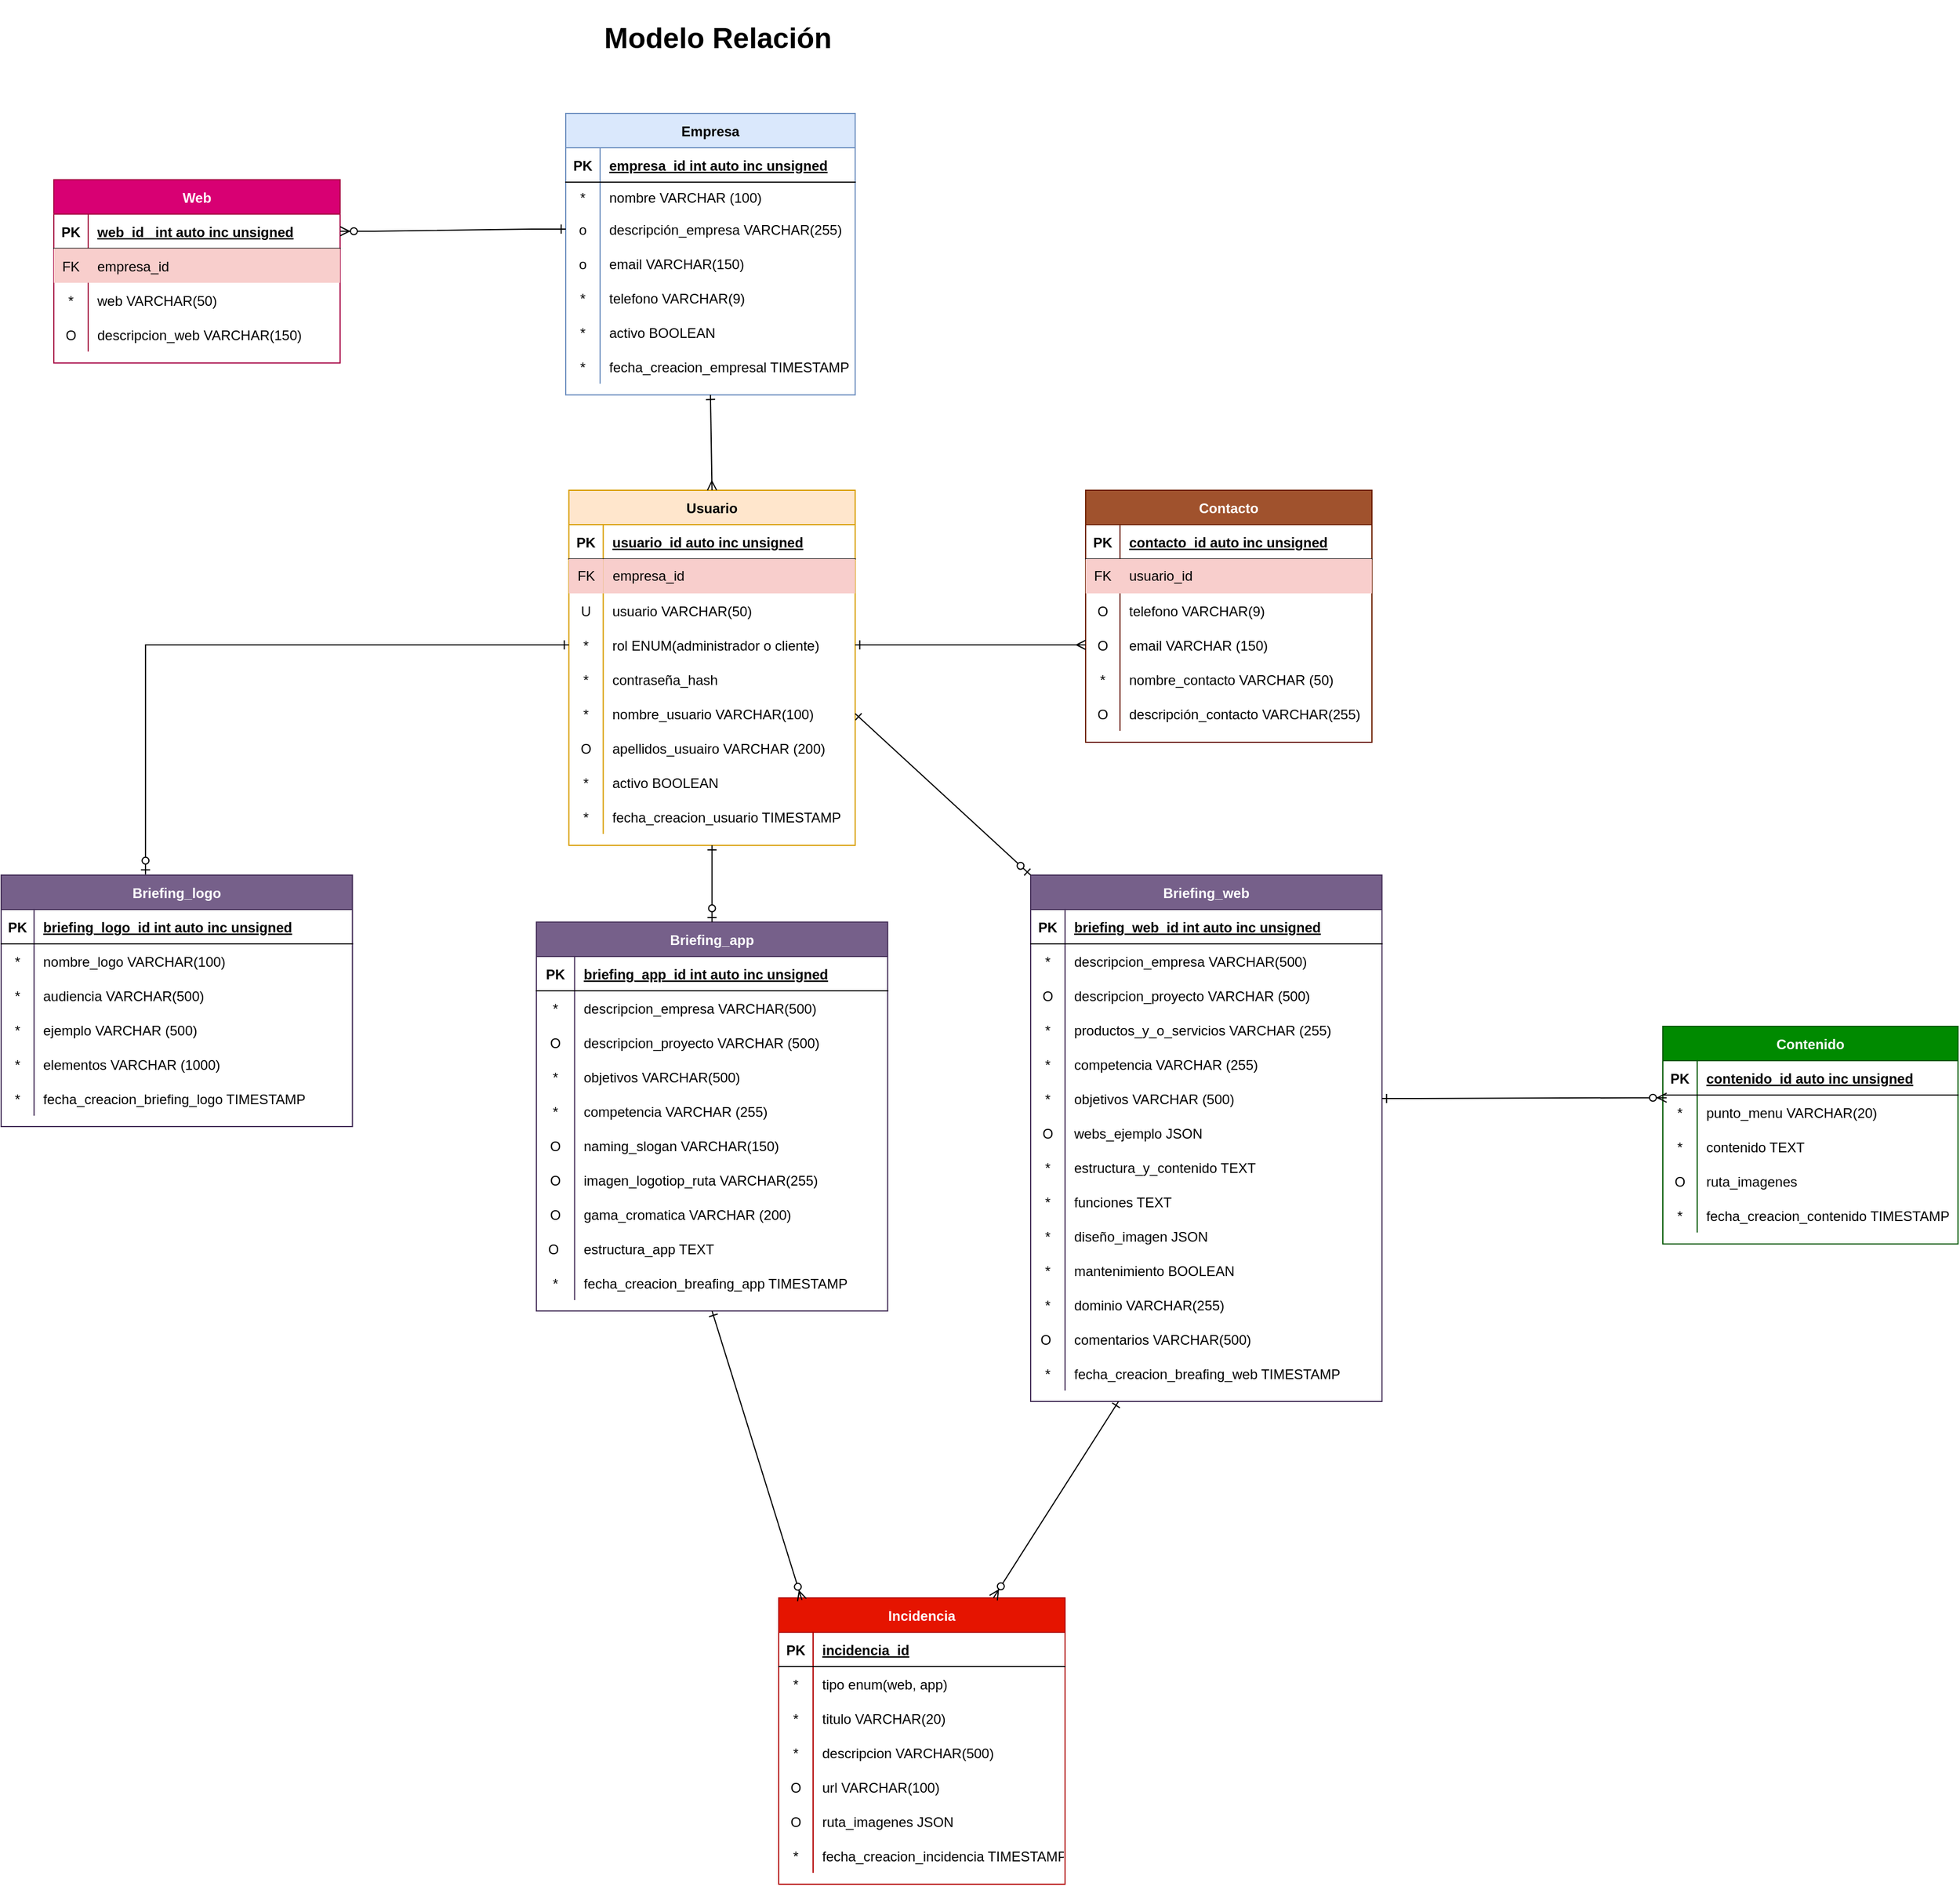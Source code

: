 <mxfile version="22.1.11" type="github">
  <diagram id="R2lEEEUBdFMjLlhIrx00" name="Page-1">
    <mxGraphModel dx="1704" dy="752" grid="0" gridSize="10" guides="1" tooltips="1" connect="1" arrows="1" fold="1" page="0" pageScale="1" pageWidth="850" pageHeight="1100" math="0" shadow="0" extFonts="Permanent Marker^https://fonts.googleapis.com/css?family=Permanent+Marker">
      <root>
        <mxCell id="0" />
        <mxCell id="1" parent="0" />
        <mxCell id="C-vyLk0tnHw3VtMMgP7b-2" value="Usuario" style="shape=table;startSize=30;container=1;collapsible=1;childLayout=tableLayout;fixedRows=1;rowLines=0;fontStyle=1;align=center;resizeLast=1;fillColor=#ffe6cc;strokeColor=#d79b00;" parent="1" vertex="1">
          <mxGeometry x="437.75" y="499" width="250" height="310" as="geometry" />
        </mxCell>
        <mxCell id="C-vyLk0tnHw3VtMMgP7b-3" value="" style="shape=partialRectangle;collapsible=0;dropTarget=0;pointerEvents=0;fillColor=none;points=[[0,0.5],[1,0.5]];portConstraint=eastwest;top=0;left=0;right=0;bottom=1;" parent="C-vyLk0tnHw3VtMMgP7b-2" vertex="1">
          <mxGeometry y="30" width="250" height="30" as="geometry" />
        </mxCell>
        <mxCell id="C-vyLk0tnHw3VtMMgP7b-4" value="PK" style="shape=partialRectangle;overflow=hidden;connectable=0;fillColor=none;top=0;left=0;bottom=0;right=0;fontStyle=1;" parent="C-vyLk0tnHw3VtMMgP7b-3" vertex="1">
          <mxGeometry width="30" height="30" as="geometry">
            <mxRectangle width="30" height="30" as="alternateBounds" />
          </mxGeometry>
        </mxCell>
        <mxCell id="C-vyLk0tnHw3VtMMgP7b-5" value="usuario_id auto inc unsigned" style="shape=partialRectangle;overflow=hidden;connectable=0;fillColor=none;top=0;left=0;bottom=0;right=0;align=left;spacingLeft=6;fontStyle=5;" parent="C-vyLk0tnHw3VtMMgP7b-3" vertex="1">
          <mxGeometry x="30" width="220" height="30" as="geometry">
            <mxRectangle width="220" height="30" as="alternateBounds" />
          </mxGeometry>
        </mxCell>
        <mxCell id="Bu5DhKh5VEppCecuc6ry-4" value="" style="shape=tableRow;horizontal=0;startSize=0;swimlaneHead=0;swimlaneBody=0;fillColor=none;collapsible=0;dropTarget=0;points=[[0,0.5],[1,0.5]];portConstraint=eastwest;top=0;left=0;right=0;bottom=0;" vertex="1" parent="C-vyLk0tnHw3VtMMgP7b-2">
          <mxGeometry y="60" width="250" height="30" as="geometry" />
        </mxCell>
        <mxCell id="Bu5DhKh5VEppCecuc6ry-5" value="FK" style="shape=partialRectangle;connectable=0;fillColor=#f8cecc;top=0;left=0;bottom=0;right=0;fontStyle=0;overflow=hidden;whiteSpace=wrap;html=1;strokeColor=#b85450;" vertex="1" parent="Bu5DhKh5VEppCecuc6ry-4">
          <mxGeometry width="30" height="30" as="geometry">
            <mxRectangle width="30" height="30" as="alternateBounds" />
          </mxGeometry>
        </mxCell>
        <mxCell id="Bu5DhKh5VEppCecuc6ry-6" value="empresa_id" style="shape=partialRectangle;connectable=0;fillColor=#f8cecc;top=0;left=0;bottom=0;right=0;align=left;spacingLeft=6;fontStyle=0;overflow=hidden;whiteSpace=wrap;html=1;strokeColor=#b85450;" vertex="1" parent="Bu5DhKh5VEppCecuc6ry-4">
          <mxGeometry x="30" width="220" height="30" as="geometry">
            <mxRectangle width="220" height="30" as="alternateBounds" />
          </mxGeometry>
        </mxCell>
        <mxCell id="C-vyLk0tnHw3VtMMgP7b-6" value="" style="shape=partialRectangle;collapsible=0;dropTarget=0;pointerEvents=0;fillColor=none;points=[[0,0.5],[1,0.5]];portConstraint=eastwest;top=0;left=0;right=0;bottom=0;" parent="C-vyLk0tnHw3VtMMgP7b-2" vertex="1">
          <mxGeometry y="90" width="250" height="30" as="geometry" />
        </mxCell>
        <mxCell id="C-vyLk0tnHw3VtMMgP7b-7" value="U" style="shape=partialRectangle;overflow=hidden;connectable=0;fillColor=none;top=0;left=0;bottom=0;right=0;" parent="C-vyLk0tnHw3VtMMgP7b-6" vertex="1">
          <mxGeometry width="30" height="30" as="geometry">
            <mxRectangle width="30" height="30" as="alternateBounds" />
          </mxGeometry>
        </mxCell>
        <mxCell id="C-vyLk0tnHw3VtMMgP7b-8" value="usuario VARCHAR(50)" style="shape=partialRectangle;overflow=hidden;connectable=0;fillColor=none;top=0;left=0;bottom=0;right=0;align=left;spacingLeft=6;" parent="C-vyLk0tnHw3VtMMgP7b-6" vertex="1">
          <mxGeometry x="30" width="220" height="30" as="geometry">
            <mxRectangle width="220" height="30" as="alternateBounds" />
          </mxGeometry>
        </mxCell>
        <mxCell id="84_0tGTxRUwSDMbbLnOq-57" value="" style="shape=tableRow;horizontal=0;startSize=0;swimlaneHead=0;swimlaneBody=0;fillColor=none;collapsible=0;dropTarget=0;points=[[0,0.5],[1,0.5]];portConstraint=eastwest;top=0;left=0;right=0;bottom=0;" parent="C-vyLk0tnHw3VtMMgP7b-2" vertex="1">
          <mxGeometry y="120" width="250" height="30" as="geometry" />
        </mxCell>
        <mxCell id="84_0tGTxRUwSDMbbLnOq-58" value="*" style="shape=partialRectangle;connectable=0;fillColor=none;top=0;left=0;bottom=0;right=0;editable=1;overflow=hidden;" parent="84_0tGTxRUwSDMbbLnOq-57" vertex="1">
          <mxGeometry width="30" height="30" as="geometry">
            <mxRectangle width="30" height="30" as="alternateBounds" />
          </mxGeometry>
        </mxCell>
        <mxCell id="84_0tGTxRUwSDMbbLnOq-59" value="rol ENUM(administrador o cliente)" style="shape=partialRectangle;connectable=0;fillColor=none;top=0;left=0;bottom=0;right=0;align=left;spacingLeft=6;overflow=hidden;" parent="84_0tGTxRUwSDMbbLnOq-57" vertex="1">
          <mxGeometry x="30" width="220" height="30" as="geometry">
            <mxRectangle width="220" height="30" as="alternateBounds" />
          </mxGeometry>
        </mxCell>
        <mxCell id="84_0tGTxRUwSDMbbLnOq-60" value="" style="shape=tableRow;horizontal=0;startSize=0;swimlaneHead=0;swimlaneBody=0;fillColor=none;collapsible=0;dropTarget=0;points=[[0,0.5],[1,0.5]];portConstraint=eastwest;top=0;left=0;right=0;bottom=0;" parent="C-vyLk0tnHw3VtMMgP7b-2" vertex="1">
          <mxGeometry y="150" width="250" height="30" as="geometry" />
        </mxCell>
        <mxCell id="84_0tGTxRUwSDMbbLnOq-61" value="*" style="shape=partialRectangle;connectable=0;fillColor=none;top=0;left=0;bottom=0;right=0;editable=1;overflow=hidden;" parent="84_0tGTxRUwSDMbbLnOq-60" vertex="1">
          <mxGeometry width="30" height="30" as="geometry">
            <mxRectangle width="30" height="30" as="alternateBounds" />
          </mxGeometry>
        </mxCell>
        <mxCell id="84_0tGTxRUwSDMbbLnOq-62" value="contraseña_hash" style="shape=partialRectangle;connectable=0;fillColor=none;top=0;left=0;bottom=0;right=0;align=left;spacingLeft=6;overflow=hidden;" parent="84_0tGTxRUwSDMbbLnOq-60" vertex="1">
          <mxGeometry x="30" width="220" height="30" as="geometry">
            <mxRectangle width="220" height="30" as="alternateBounds" />
          </mxGeometry>
        </mxCell>
        <mxCell id="84_0tGTxRUwSDMbbLnOq-72" value="" style="shape=tableRow;horizontal=0;startSize=0;swimlaneHead=0;swimlaneBody=0;fillColor=none;collapsible=0;dropTarget=0;points=[[0,0.5],[1,0.5]];portConstraint=eastwest;top=0;left=0;right=0;bottom=0;" parent="C-vyLk0tnHw3VtMMgP7b-2" vertex="1">
          <mxGeometry y="180" width="250" height="30" as="geometry" />
        </mxCell>
        <mxCell id="84_0tGTxRUwSDMbbLnOq-73" value="*" style="shape=partialRectangle;connectable=0;fillColor=none;top=0;left=0;bottom=0;right=0;editable=1;overflow=hidden;" parent="84_0tGTxRUwSDMbbLnOq-72" vertex="1">
          <mxGeometry width="30" height="30" as="geometry">
            <mxRectangle width="30" height="30" as="alternateBounds" />
          </mxGeometry>
        </mxCell>
        <mxCell id="84_0tGTxRUwSDMbbLnOq-74" value="nombre_usuario VARCHAR(100)" style="shape=partialRectangle;connectable=0;fillColor=none;top=0;left=0;bottom=0;right=0;align=left;spacingLeft=6;overflow=hidden;" parent="84_0tGTxRUwSDMbbLnOq-72" vertex="1">
          <mxGeometry x="30" width="220" height="30" as="geometry">
            <mxRectangle width="220" height="30" as="alternateBounds" />
          </mxGeometry>
        </mxCell>
        <mxCell id="C-vyLk0tnHw3VtMMgP7b-9" value="" style="shape=partialRectangle;collapsible=0;dropTarget=0;pointerEvents=0;fillColor=none;points=[[0,0.5],[1,0.5]];portConstraint=eastwest;top=0;left=0;right=0;bottom=0;" parent="C-vyLk0tnHw3VtMMgP7b-2" vertex="1">
          <mxGeometry y="210" width="250" height="30" as="geometry" />
        </mxCell>
        <mxCell id="C-vyLk0tnHw3VtMMgP7b-10" value="O" style="shape=partialRectangle;overflow=hidden;connectable=0;fillColor=none;top=0;left=0;bottom=0;right=0;" parent="C-vyLk0tnHw3VtMMgP7b-9" vertex="1">
          <mxGeometry width="30" height="30" as="geometry">
            <mxRectangle width="30" height="30" as="alternateBounds" />
          </mxGeometry>
        </mxCell>
        <mxCell id="C-vyLk0tnHw3VtMMgP7b-11" value="apellidos_usuairo VARCHAR (200)" style="shape=partialRectangle;overflow=hidden;connectable=0;fillColor=none;top=0;left=0;bottom=0;right=0;align=left;spacingLeft=6;" parent="C-vyLk0tnHw3VtMMgP7b-9" vertex="1">
          <mxGeometry x="30" width="220" height="30" as="geometry">
            <mxRectangle width="220" height="30" as="alternateBounds" />
          </mxGeometry>
        </mxCell>
        <mxCell id="84_0tGTxRUwSDMbbLnOq-69" value="" style="shape=tableRow;horizontal=0;startSize=0;swimlaneHead=0;swimlaneBody=0;fillColor=none;collapsible=0;dropTarget=0;points=[[0,0.5],[1,0.5]];portConstraint=eastwest;top=0;left=0;right=0;bottom=0;" parent="C-vyLk0tnHw3VtMMgP7b-2" vertex="1">
          <mxGeometry y="240" width="250" height="30" as="geometry" />
        </mxCell>
        <mxCell id="84_0tGTxRUwSDMbbLnOq-70" value="*" style="shape=partialRectangle;connectable=0;fillColor=none;top=0;left=0;bottom=0;right=0;editable=1;overflow=hidden;" parent="84_0tGTxRUwSDMbbLnOq-69" vertex="1">
          <mxGeometry width="30" height="30" as="geometry">
            <mxRectangle width="30" height="30" as="alternateBounds" />
          </mxGeometry>
        </mxCell>
        <mxCell id="84_0tGTxRUwSDMbbLnOq-71" value="activo BOOLEAN" style="shape=partialRectangle;connectable=0;fillColor=none;top=0;left=0;bottom=0;right=0;align=left;spacingLeft=6;overflow=hidden;" parent="84_0tGTxRUwSDMbbLnOq-69" vertex="1">
          <mxGeometry x="30" width="220" height="30" as="geometry">
            <mxRectangle width="220" height="30" as="alternateBounds" />
          </mxGeometry>
        </mxCell>
        <mxCell id="84_0tGTxRUwSDMbbLnOq-129" value="" style="shape=tableRow;horizontal=0;startSize=0;swimlaneHead=0;swimlaneBody=0;fillColor=none;collapsible=0;dropTarget=0;points=[[0,0.5],[1,0.5]];portConstraint=eastwest;top=0;left=0;right=0;bottom=0;" parent="C-vyLk0tnHw3VtMMgP7b-2" vertex="1">
          <mxGeometry y="270" width="250" height="30" as="geometry" />
        </mxCell>
        <mxCell id="84_0tGTxRUwSDMbbLnOq-130" value="*" style="shape=partialRectangle;connectable=0;fillColor=none;top=0;left=0;bottom=0;right=0;editable=1;overflow=hidden;" parent="84_0tGTxRUwSDMbbLnOq-129" vertex="1">
          <mxGeometry width="30" height="30" as="geometry">
            <mxRectangle width="30" height="30" as="alternateBounds" />
          </mxGeometry>
        </mxCell>
        <mxCell id="84_0tGTxRUwSDMbbLnOq-131" value="fecha_creacion_usuario TIMESTAMP" style="shape=partialRectangle;connectable=0;fillColor=none;top=0;left=0;bottom=0;right=0;align=left;spacingLeft=6;overflow=hidden;" parent="84_0tGTxRUwSDMbbLnOq-129" vertex="1">
          <mxGeometry x="30" width="220" height="30" as="geometry">
            <mxRectangle width="220" height="30" as="alternateBounds" />
          </mxGeometry>
        </mxCell>
        <mxCell id="C-vyLk0tnHw3VtMMgP7b-13" value="Contacto" style="shape=table;startSize=30;container=1;collapsible=1;childLayout=tableLayout;fixedRows=1;rowLines=0;fontStyle=1;align=center;resizeLast=1;fillColor=#a0522d;fontColor=#ffffff;strokeColor=#6D1F00;" parent="1" vertex="1">
          <mxGeometry x="889" y="499" width="250" height="220" as="geometry" />
        </mxCell>
        <mxCell id="C-vyLk0tnHw3VtMMgP7b-14" value="" style="shape=partialRectangle;collapsible=0;dropTarget=0;pointerEvents=0;fillColor=none;points=[[0,0.5],[1,0.5]];portConstraint=eastwest;top=0;left=0;right=0;bottom=1;" parent="C-vyLk0tnHw3VtMMgP7b-13" vertex="1">
          <mxGeometry y="30" width="250" height="30" as="geometry" />
        </mxCell>
        <mxCell id="C-vyLk0tnHw3VtMMgP7b-15" value="PK" style="shape=partialRectangle;overflow=hidden;connectable=0;fillColor=none;top=0;left=0;bottom=0;right=0;fontStyle=1;" parent="C-vyLk0tnHw3VtMMgP7b-14" vertex="1">
          <mxGeometry width="30" height="30" as="geometry">
            <mxRectangle width="30" height="30" as="alternateBounds" />
          </mxGeometry>
        </mxCell>
        <mxCell id="C-vyLk0tnHw3VtMMgP7b-16" value="contacto_id auto inc unsigned" style="shape=partialRectangle;overflow=hidden;connectable=0;fillColor=none;top=0;left=0;bottom=0;right=0;align=left;spacingLeft=6;fontStyle=5;" parent="C-vyLk0tnHw3VtMMgP7b-14" vertex="1">
          <mxGeometry x="30" width="220" height="30" as="geometry">
            <mxRectangle width="220" height="30" as="alternateBounds" />
          </mxGeometry>
        </mxCell>
        <mxCell id="Bu5DhKh5VEppCecuc6ry-7" value="" style="shape=tableRow;horizontal=0;startSize=0;swimlaneHead=0;swimlaneBody=0;fillColor=#f8cecc;collapsible=0;dropTarget=0;points=[[0,0.5],[1,0.5]];portConstraint=eastwest;top=0;left=0;right=0;bottom=0;strokeColor=#b85450;" vertex="1" parent="C-vyLk0tnHw3VtMMgP7b-13">
          <mxGeometry y="60" width="250" height="30" as="geometry" />
        </mxCell>
        <mxCell id="Bu5DhKh5VEppCecuc6ry-8" value="FK" style="shape=partialRectangle;connectable=0;fillColor=none;top=0;left=0;bottom=0;right=0;fontStyle=0;overflow=hidden;whiteSpace=wrap;html=1;" vertex="1" parent="Bu5DhKh5VEppCecuc6ry-7">
          <mxGeometry width="30" height="30" as="geometry">
            <mxRectangle width="30" height="30" as="alternateBounds" />
          </mxGeometry>
        </mxCell>
        <mxCell id="Bu5DhKh5VEppCecuc6ry-9" value="usuario_id" style="shape=partialRectangle;connectable=0;fillColor=none;top=0;left=0;bottom=0;right=0;align=left;spacingLeft=6;fontStyle=0;overflow=hidden;whiteSpace=wrap;html=1;" vertex="1" parent="Bu5DhKh5VEppCecuc6ry-7">
          <mxGeometry x="30" width="220" height="30" as="geometry">
            <mxRectangle width="220" height="30" as="alternateBounds" />
          </mxGeometry>
        </mxCell>
        <mxCell id="C-vyLk0tnHw3VtMMgP7b-17" value="" style="shape=partialRectangle;collapsible=0;dropTarget=0;pointerEvents=0;fillColor=none;points=[[0,0.5],[1,0.5]];portConstraint=eastwest;top=0;left=0;right=0;bottom=0;" parent="C-vyLk0tnHw3VtMMgP7b-13" vertex="1">
          <mxGeometry y="90" width="250" height="30" as="geometry" />
        </mxCell>
        <mxCell id="C-vyLk0tnHw3VtMMgP7b-18" value="O" style="shape=partialRectangle;overflow=hidden;connectable=0;fillColor=none;top=0;left=0;bottom=0;right=0;" parent="C-vyLk0tnHw3VtMMgP7b-17" vertex="1">
          <mxGeometry width="30" height="30" as="geometry">
            <mxRectangle width="30" height="30" as="alternateBounds" />
          </mxGeometry>
        </mxCell>
        <mxCell id="C-vyLk0tnHw3VtMMgP7b-19" value="telefono VARCHAR(9)" style="shape=partialRectangle;overflow=hidden;connectable=0;fillColor=none;top=0;left=0;bottom=0;right=0;align=left;spacingLeft=6;" parent="C-vyLk0tnHw3VtMMgP7b-17" vertex="1">
          <mxGeometry x="30" width="220" height="30" as="geometry">
            <mxRectangle width="220" height="30" as="alternateBounds" />
          </mxGeometry>
        </mxCell>
        <mxCell id="C-vyLk0tnHw3VtMMgP7b-20" value="" style="shape=partialRectangle;collapsible=0;dropTarget=0;pointerEvents=0;fillColor=none;points=[[0,0.5],[1,0.5]];portConstraint=eastwest;top=0;left=0;right=0;bottom=0;" parent="C-vyLk0tnHw3VtMMgP7b-13" vertex="1">
          <mxGeometry y="120" width="250" height="30" as="geometry" />
        </mxCell>
        <mxCell id="C-vyLk0tnHw3VtMMgP7b-21" value="O" style="shape=partialRectangle;overflow=hidden;connectable=0;fillColor=none;top=0;left=0;bottom=0;right=0;" parent="C-vyLk0tnHw3VtMMgP7b-20" vertex="1">
          <mxGeometry width="30" height="30" as="geometry">
            <mxRectangle width="30" height="30" as="alternateBounds" />
          </mxGeometry>
        </mxCell>
        <mxCell id="C-vyLk0tnHw3VtMMgP7b-22" value="email VARCHAR (150)" style="shape=partialRectangle;overflow=hidden;connectable=0;fillColor=none;top=0;left=0;bottom=0;right=0;align=left;spacingLeft=6;" parent="C-vyLk0tnHw3VtMMgP7b-20" vertex="1">
          <mxGeometry x="30" width="220" height="30" as="geometry">
            <mxRectangle width="220" height="30" as="alternateBounds" />
          </mxGeometry>
        </mxCell>
        <mxCell id="84_0tGTxRUwSDMbbLnOq-78" value="" style="shape=tableRow;horizontal=0;startSize=0;swimlaneHead=0;swimlaneBody=0;fillColor=none;collapsible=0;dropTarget=0;points=[[0,0.5],[1,0.5]];portConstraint=eastwest;top=0;left=0;right=0;bottom=0;" parent="C-vyLk0tnHw3VtMMgP7b-13" vertex="1">
          <mxGeometry y="150" width="250" height="30" as="geometry" />
        </mxCell>
        <mxCell id="84_0tGTxRUwSDMbbLnOq-79" value="*" style="shape=partialRectangle;connectable=0;fillColor=none;top=0;left=0;bottom=0;right=0;editable=1;overflow=hidden;" parent="84_0tGTxRUwSDMbbLnOq-78" vertex="1">
          <mxGeometry width="30" height="30" as="geometry">
            <mxRectangle width="30" height="30" as="alternateBounds" />
          </mxGeometry>
        </mxCell>
        <mxCell id="84_0tGTxRUwSDMbbLnOq-80" value="nombre_contacto VARCHAR (50)" style="shape=partialRectangle;connectable=0;fillColor=none;top=0;left=0;bottom=0;right=0;align=left;spacingLeft=6;overflow=hidden;" parent="84_0tGTxRUwSDMbbLnOq-78" vertex="1">
          <mxGeometry x="30" width="220" height="30" as="geometry">
            <mxRectangle width="220" height="30" as="alternateBounds" />
          </mxGeometry>
        </mxCell>
        <mxCell id="84_0tGTxRUwSDMbbLnOq-75" value="" style="shape=tableRow;horizontal=0;startSize=0;swimlaneHead=0;swimlaneBody=0;fillColor=none;collapsible=0;dropTarget=0;points=[[0,0.5],[1,0.5]];portConstraint=eastwest;top=0;left=0;right=0;bottom=0;" parent="C-vyLk0tnHw3VtMMgP7b-13" vertex="1">
          <mxGeometry y="180" width="250" height="30" as="geometry" />
        </mxCell>
        <mxCell id="84_0tGTxRUwSDMbbLnOq-76" value="O" style="shape=partialRectangle;connectable=0;fillColor=none;top=0;left=0;bottom=0;right=0;editable=1;overflow=hidden;" parent="84_0tGTxRUwSDMbbLnOq-75" vertex="1">
          <mxGeometry width="30" height="30" as="geometry">
            <mxRectangle width="30" height="30" as="alternateBounds" />
          </mxGeometry>
        </mxCell>
        <mxCell id="84_0tGTxRUwSDMbbLnOq-77" value="descripción_contacto VARCHAR(255)" style="shape=partialRectangle;connectable=0;fillColor=none;top=0;left=0;bottom=0;right=0;align=left;spacingLeft=6;overflow=hidden;" parent="84_0tGTxRUwSDMbbLnOq-75" vertex="1">
          <mxGeometry x="30" width="220" height="30" as="geometry">
            <mxRectangle width="220" height="30" as="alternateBounds" />
          </mxGeometry>
        </mxCell>
        <mxCell id="C-vyLk0tnHw3VtMMgP7b-23" value="Empresa" style="shape=table;startSize=30;container=1;collapsible=1;childLayout=tableLayout;fixedRows=1;rowLines=0;fontStyle=1;align=center;resizeLast=1;fillColor=#dae8fc;strokeColor=#6c8ebf;" parent="1" vertex="1">
          <mxGeometry x="435" y="170" width="252.75" height="245.75" as="geometry" />
        </mxCell>
        <mxCell id="C-vyLk0tnHw3VtMMgP7b-24" value="" style="shape=partialRectangle;collapsible=0;dropTarget=0;pointerEvents=0;fillColor=none;points=[[0,0.5],[1,0.5]];portConstraint=eastwest;top=0;left=0;right=0;bottom=1;" parent="C-vyLk0tnHw3VtMMgP7b-23" vertex="1">
          <mxGeometry y="30" width="252.75" height="30" as="geometry" />
        </mxCell>
        <mxCell id="C-vyLk0tnHw3VtMMgP7b-25" value="PK" style="shape=partialRectangle;overflow=hidden;connectable=0;fillColor=none;top=0;left=0;bottom=0;right=0;fontStyle=1;" parent="C-vyLk0tnHw3VtMMgP7b-24" vertex="1">
          <mxGeometry width="30" height="30" as="geometry">
            <mxRectangle width="30" height="30" as="alternateBounds" />
          </mxGeometry>
        </mxCell>
        <mxCell id="C-vyLk0tnHw3VtMMgP7b-26" value="empresa_id int auto inc unsigned" style="shape=partialRectangle;overflow=hidden;connectable=0;fillColor=none;top=0;left=0;bottom=0;right=0;align=left;spacingLeft=6;fontStyle=5;" parent="C-vyLk0tnHw3VtMMgP7b-24" vertex="1">
          <mxGeometry x="30" width="222.75" height="30" as="geometry">
            <mxRectangle width="222.75" height="30" as="alternateBounds" />
          </mxGeometry>
        </mxCell>
        <mxCell id="C-vyLk0tnHw3VtMMgP7b-27" value="" style="shape=partialRectangle;collapsible=0;dropTarget=0;pointerEvents=0;fillColor=none;points=[[0,0.5],[1,0.5]];portConstraint=eastwest;top=0;left=0;right=0;bottom=0;" parent="C-vyLk0tnHw3VtMMgP7b-23" vertex="1">
          <mxGeometry y="60" width="252.75" height="26" as="geometry" />
        </mxCell>
        <mxCell id="C-vyLk0tnHw3VtMMgP7b-28" value="*" style="shape=partialRectangle;overflow=hidden;connectable=0;fillColor=none;top=0;left=0;bottom=0;right=0;" parent="C-vyLk0tnHw3VtMMgP7b-27" vertex="1">
          <mxGeometry width="30" height="26" as="geometry">
            <mxRectangle width="30" height="26" as="alternateBounds" />
          </mxGeometry>
        </mxCell>
        <mxCell id="C-vyLk0tnHw3VtMMgP7b-29" value="nombre VARCHAR (100)" style="shape=partialRectangle;overflow=hidden;connectable=0;fillColor=none;top=0;left=0;bottom=0;right=0;align=left;spacingLeft=6;" parent="C-vyLk0tnHw3VtMMgP7b-27" vertex="1">
          <mxGeometry x="30" width="222.75" height="26" as="geometry">
            <mxRectangle width="222.75" height="26" as="alternateBounds" />
          </mxGeometry>
        </mxCell>
        <mxCell id="84_0tGTxRUwSDMbbLnOq-45" value="" style="shape=tableRow;horizontal=0;startSize=0;swimlaneHead=0;swimlaneBody=0;fillColor=none;collapsible=0;dropTarget=0;points=[[0,0.5],[1,0.5]];portConstraint=eastwest;top=0;left=0;right=0;bottom=0;" parent="C-vyLk0tnHw3VtMMgP7b-23" vertex="1">
          <mxGeometry y="86" width="252.75" height="30" as="geometry" />
        </mxCell>
        <mxCell id="84_0tGTxRUwSDMbbLnOq-46" value="o" style="shape=partialRectangle;connectable=0;fillColor=none;top=0;left=0;bottom=0;right=0;editable=1;overflow=hidden;" parent="84_0tGTxRUwSDMbbLnOq-45" vertex="1">
          <mxGeometry width="30" height="30" as="geometry">
            <mxRectangle width="30" height="30" as="alternateBounds" />
          </mxGeometry>
        </mxCell>
        <mxCell id="84_0tGTxRUwSDMbbLnOq-47" value="descripción_empresa VARCHAR(255)" style="shape=partialRectangle;connectable=0;fillColor=none;top=0;left=0;bottom=0;right=0;align=left;spacingLeft=6;overflow=hidden;" parent="84_0tGTxRUwSDMbbLnOq-45" vertex="1">
          <mxGeometry x="30" width="222.75" height="30" as="geometry">
            <mxRectangle width="222.75" height="30" as="alternateBounds" />
          </mxGeometry>
        </mxCell>
        <mxCell id="84_0tGTxRUwSDMbbLnOq-48" value="" style="shape=tableRow;horizontal=0;startSize=0;swimlaneHead=0;swimlaneBody=0;fillColor=none;collapsible=0;dropTarget=0;points=[[0,0.5],[1,0.5]];portConstraint=eastwest;top=0;left=0;right=0;bottom=0;" parent="C-vyLk0tnHw3VtMMgP7b-23" vertex="1">
          <mxGeometry y="116" width="252.75" height="30" as="geometry" />
        </mxCell>
        <mxCell id="84_0tGTxRUwSDMbbLnOq-49" value="o" style="shape=partialRectangle;connectable=0;fillColor=none;top=0;left=0;bottom=0;right=0;editable=1;overflow=hidden;" parent="84_0tGTxRUwSDMbbLnOq-48" vertex="1">
          <mxGeometry width="30" height="30" as="geometry">
            <mxRectangle width="30" height="30" as="alternateBounds" />
          </mxGeometry>
        </mxCell>
        <mxCell id="84_0tGTxRUwSDMbbLnOq-50" value="email VARCHAR(150)" style="shape=partialRectangle;connectable=0;fillColor=none;top=0;left=0;bottom=0;right=0;align=left;spacingLeft=6;overflow=hidden;" parent="84_0tGTxRUwSDMbbLnOq-48" vertex="1">
          <mxGeometry x="30" width="222.75" height="30" as="geometry">
            <mxRectangle width="222.75" height="30" as="alternateBounds" />
          </mxGeometry>
        </mxCell>
        <mxCell id="84_0tGTxRUwSDMbbLnOq-51" value="" style="shape=tableRow;horizontal=0;startSize=0;swimlaneHead=0;swimlaneBody=0;fillColor=none;collapsible=0;dropTarget=0;points=[[0,0.5],[1,0.5]];portConstraint=eastwest;top=0;left=0;right=0;bottom=0;" parent="C-vyLk0tnHw3VtMMgP7b-23" vertex="1">
          <mxGeometry y="146" width="252.75" height="30" as="geometry" />
        </mxCell>
        <mxCell id="84_0tGTxRUwSDMbbLnOq-52" value="*" style="shape=partialRectangle;connectable=0;fillColor=none;top=0;left=0;bottom=0;right=0;editable=1;overflow=hidden;" parent="84_0tGTxRUwSDMbbLnOq-51" vertex="1">
          <mxGeometry width="30" height="30" as="geometry">
            <mxRectangle width="30" height="30" as="alternateBounds" />
          </mxGeometry>
        </mxCell>
        <mxCell id="84_0tGTxRUwSDMbbLnOq-53" value="telefono VARCHAR(9)" style="shape=partialRectangle;connectable=0;fillColor=none;top=0;left=0;bottom=0;right=0;align=left;spacingLeft=6;overflow=hidden;" parent="84_0tGTxRUwSDMbbLnOq-51" vertex="1">
          <mxGeometry x="30" width="222.75" height="30" as="geometry">
            <mxRectangle width="222.75" height="30" as="alternateBounds" />
          </mxGeometry>
        </mxCell>
        <mxCell id="84_0tGTxRUwSDMbbLnOq-54" value="" style="shape=tableRow;horizontal=0;startSize=0;swimlaneHead=0;swimlaneBody=0;fillColor=none;collapsible=0;dropTarget=0;points=[[0,0.5],[1,0.5]];portConstraint=eastwest;top=0;left=0;right=0;bottom=0;" parent="C-vyLk0tnHw3VtMMgP7b-23" vertex="1">
          <mxGeometry y="176" width="252.75" height="30" as="geometry" />
        </mxCell>
        <mxCell id="84_0tGTxRUwSDMbbLnOq-55" value="*" style="shape=partialRectangle;connectable=0;fillColor=none;top=0;left=0;bottom=0;right=0;editable=1;overflow=hidden;" parent="84_0tGTxRUwSDMbbLnOq-54" vertex="1">
          <mxGeometry width="30" height="30" as="geometry">
            <mxRectangle width="30" height="30" as="alternateBounds" />
          </mxGeometry>
        </mxCell>
        <mxCell id="84_0tGTxRUwSDMbbLnOq-56" value="activo BOOLEAN" style="shape=partialRectangle;connectable=0;fillColor=none;top=0;left=0;bottom=0;right=0;align=left;spacingLeft=6;overflow=hidden;" parent="84_0tGTxRUwSDMbbLnOq-54" vertex="1">
          <mxGeometry x="30" width="222.75" height="30" as="geometry">
            <mxRectangle width="222.75" height="30" as="alternateBounds" />
          </mxGeometry>
        </mxCell>
        <mxCell id="84_0tGTxRUwSDMbbLnOq-126" value="" style="shape=tableRow;horizontal=0;startSize=0;swimlaneHead=0;swimlaneBody=0;fillColor=none;collapsible=0;dropTarget=0;points=[[0,0.5],[1,0.5]];portConstraint=eastwest;top=0;left=0;right=0;bottom=0;" parent="C-vyLk0tnHw3VtMMgP7b-23" vertex="1">
          <mxGeometry y="206" width="252.75" height="30" as="geometry" />
        </mxCell>
        <mxCell id="84_0tGTxRUwSDMbbLnOq-127" value="*" style="shape=partialRectangle;connectable=0;fillColor=none;top=0;left=0;bottom=0;right=0;editable=1;overflow=hidden;" parent="84_0tGTxRUwSDMbbLnOq-126" vertex="1">
          <mxGeometry width="30" height="30" as="geometry">
            <mxRectangle width="30" height="30" as="alternateBounds" />
          </mxGeometry>
        </mxCell>
        <mxCell id="84_0tGTxRUwSDMbbLnOq-128" value="fecha_creacion_empresal TIMESTAMP" style="shape=partialRectangle;connectable=0;fillColor=none;top=0;left=0;bottom=0;right=0;align=left;spacingLeft=6;overflow=hidden;" parent="84_0tGTxRUwSDMbbLnOq-126" vertex="1">
          <mxGeometry x="30" width="222.75" height="30" as="geometry">
            <mxRectangle width="222.75" height="30" as="alternateBounds" />
          </mxGeometry>
        </mxCell>
        <mxCell id="84_0tGTxRUwSDMbbLnOq-1" value="&lt;h1 style=&quot;font-size: 25px;&quot;&gt;Modelo Relación&lt;/h1&gt;" style="text;html=1;strokeColor=none;fillColor=none;align=center;verticalAlign=middle;whiteSpace=wrap;rounded=0;" parent="1" vertex="1">
          <mxGeometry x="463" y="88" width="209.63" height="30" as="geometry" />
        </mxCell>
        <mxCell id="84_0tGTxRUwSDMbbLnOq-2" value="Briefing_web" style="shape=table;startSize=30;container=1;collapsible=1;childLayout=tableLayout;fixedRows=1;rowLines=0;fontStyle=1;align=center;resizeLast=1;fillColor=#76608a;fontColor=#ffffff;strokeColor=#432D57;" parent="1" vertex="1">
          <mxGeometry x="841" y="835" width="306.75" height="459.5" as="geometry" />
        </mxCell>
        <mxCell id="84_0tGTxRUwSDMbbLnOq-3" value="" style="shape=partialRectangle;collapsible=0;dropTarget=0;pointerEvents=0;fillColor=none;points=[[0,0.5],[1,0.5]];portConstraint=eastwest;top=0;left=0;right=0;bottom=1;" parent="84_0tGTxRUwSDMbbLnOq-2" vertex="1">
          <mxGeometry y="30" width="306.75" height="30" as="geometry" />
        </mxCell>
        <mxCell id="84_0tGTxRUwSDMbbLnOq-4" value="PK" style="shape=partialRectangle;overflow=hidden;connectable=0;fillColor=none;top=0;left=0;bottom=0;right=0;fontStyle=1;" parent="84_0tGTxRUwSDMbbLnOq-3" vertex="1">
          <mxGeometry width="30" height="30" as="geometry">
            <mxRectangle width="30" height="30" as="alternateBounds" />
          </mxGeometry>
        </mxCell>
        <mxCell id="84_0tGTxRUwSDMbbLnOq-5" value="briefing_web_id int auto inc unsigned" style="shape=partialRectangle;overflow=hidden;connectable=0;fillColor=none;top=0;left=0;bottom=0;right=0;align=left;spacingLeft=6;fontStyle=5;" parent="84_0tGTxRUwSDMbbLnOq-3" vertex="1">
          <mxGeometry x="30" width="276.75" height="30" as="geometry">
            <mxRectangle width="276.75" height="30" as="alternateBounds" />
          </mxGeometry>
        </mxCell>
        <mxCell id="84_0tGTxRUwSDMbbLnOq-9" value="" style="shape=partialRectangle;collapsible=0;dropTarget=0;pointerEvents=0;fillColor=none;points=[[0,0.5],[1,0.5]];portConstraint=eastwest;top=0;left=0;right=0;bottom=0;" parent="84_0tGTxRUwSDMbbLnOq-2" vertex="1">
          <mxGeometry y="60" width="306.75" height="30" as="geometry" />
        </mxCell>
        <mxCell id="84_0tGTxRUwSDMbbLnOq-10" value="*" style="shape=partialRectangle;overflow=hidden;connectable=0;fillColor=none;top=0;left=0;bottom=0;right=0;" parent="84_0tGTxRUwSDMbbLnOq-9" vertex="1">
          <mxGeometry width="30" height="30" as="geometry">
            <mxRectangle width="30" height="30" as="alternateBounds" />
          </mxGeometry>
        </mxCell>
        <mxCell id="84_0tGTxRUwSDMbbLnOq-11" value="descripcion_empresa VARCHAR(500)" style="shape=partialRectangle;overflow=hidden;connectable=0;fillColor=none;top=0;left=0;bottom=0;right=0;align=left;spacingLeft=6;" parent="84_0tGTxRUwSDMbbLnOq-9" vertex="1">
          <mxGeometry x="30" width="276.75" height="30" as="geometry">
            <mxRectangle width="276.75" height="30" as="alternateBounds" />
          </mxGeometry>
        </mxCell>
        <mxCell id="84_0tGTxRUwSDMbbLnOq-84" value="" style="shape=tableRow;horizontal=0;startSize=0;swimlaneHead=0;swimlaneBody=0;fillColor=none;collapsible=0;dropTarget=0;points=[[0,0.5],[1,0.5]];portConstraint=eastwest;top=0;left=0;right=0;bottom=0;" parent="84_0tGTxRUwSDMbbLnOq-2" vertex="1">
          <mxGeometry y="90" width="306.75" height="30" as="geometry" />
        </mxCell>
        <mxCell id="84_0tGTxRUwSDMbbLnOq-85" value="O" style="shape=partialRectangle;connectable=0;fillColor=none;top=0;left=0;bottom=0;right=0;editable=1;overflow=hidden;" parent="84_0tGTxRUwSDMbbLnOq-84" vertex="1">
          <mxGeometry width="30" height="30" as="geometry">
            <mxRectangle width="30" height="30" as="alternateBounds" />
          </mxGeometry>
        </mxCell>
        <mxCell id="84_0tGTxRUwSDMbbLnOq-86" value="descripcion_proyecto VARCHAR (500)" style="shape=partialRectangle;connectable=0;fillColor=none;top=0;left=0;bottom=0;right=0;align=left;spacingLeft=6;overflow=hidden;" parent="84_0tGTxRUwSDMbbLnOq-84" vertex="1">
          <mxGeometry x="30" width="276.75" height="30" as="geometry">
            <mxRectangle width="276.75" height="30" as="alternateBounds" />
          </mxGeometry>
        </mxCell>
        <mxCell id="84_0tGTxRUwSDMbbLnOq-90" value="" style="shape=tableRow;horizontal=0;startSize=0;swimlaneHead=0;swimlaneBody=0;fillColor=none;collapsible=0;dropTarget=0;points=[[0,0.5],[1,0.5]];portConstraint=eastwest;top=0;left=0;right=0;bottom=0;" parent="84_0tGTxRUwSDMbbLnOq-2" vertex="1">
          <mxGeometry y="120" width="306.75" height="30" as="geometry" />
        </mxCell>
        <mxCell id="84_0tGTxRUwSDMbbLnOq-91" value="*" style="shape=partialRectangle;connectable=0;fillColor=none;top=0;left=0;bottom=0;right=0;editable=1;overflow=hidden;" parent="84_0tGTxRUwSDMbbLnOq-90" vertex="1">
          <mxGeometry width="30" height="30" as="geometry">
            <mxRectangle width="30" height="30" as="alternateBounds" />
          </mxGeometry>
        </mxCell>
        <mxCell id="84_0tGTxRUwSDMbbLnOq-92" value="productos_y_o_servicios VARCHAR (255)" style="shape=partialRectangle;connectable=0;fillColor=none;top=0;left=0;bottom=0;right=0;align=left;spacingLeft=6;overflow=hidden;" parent="84_0tGTxRUwSDMbbLnOq-90" vertex="1">
          <mxGeometry x="30" width="276.75" height="30" as="geometry">
            <mxRectangle width="276.75" height="30" as="alternateBounds" />
          </mxGeometry>
        </mxCell>
        <mxCell id="84_0tGTxRUwSDMbbLnOq-93" value="" style="shape=tableRow;horizontal=0;startSize=0;swimlaneHead=0;swimlaneBody=0;fillColor=none;collapsible=0;dropTarget=0;points=[[0,0.5],[1,0.5]];portConstraint=eastwest;top=0;left=0;right=0;bottom=0;" parent="84_0tGTxRUwSDMbbLnOq-2" vertex="1">
          <mxGeometry y="150" width="306.75" height="30" as="geometry" />
        </mxCell>
        <mxCell id="84_0tGTxRUwSDMbbLnOq-94" value="*" style="shape=partialRectangle;connectable=0;fillColor=none;top=0;left=0;bottom=0;right=0;editable=1;overflow=hidden;" parent="84_0tGTxRUwSDMbbLnOq-93" vertex="1">
          <mxGeometry width="30" height="30" as="geometry">
            <mxRectangle width="30" height="30" as="alternateBounds" />
          </mxGeometry>
        </mxCell>
        <mxCell id="84_0tGTxRUwSDMbbLnOq-95" value="competencia VARCHAR (255)" style="shape=partialRectangle;connectable=0;fillColor=none;top=0;left=0;bottom=0;right=0;align=left;spacingLeft=6;overflow=hidden;" parent="84_0tGTxRUwSDMbbLnOq-93" vertex="1">
          <mxGeometry x="30" width="276.75" height="30" as="geometry">
            <mxRectangle width="276.75" height="30" as="alternateBounds" />
          </mxGeometry>
        </mxCell>
        <mxCell id="84_0tGTxRUwSDMbbLnOq-99" value="" style="shape=tableRow;horizontal=0;startSize=0;swimlaneHead=0;swimlaneBody=0;fillColor=none;collapsible=0;dropTarget=0;points=[[0,0.5],[1,0.5]];portConstraint=eastwest;top=0;left=0;right=0;bottom=0;" parent="84_0tGTxRUwSDMbbLnOq-2" vertex="1">
          <mxGeometry y="180" width="306.75" height="30" as="geometry" />
        </mxCell>
        <mxCell id="84_0tGTxRUwSDMbbLnOq-100" value="*" style="shape=partialRectangle;connectable=0;fillColor=none;top=0;left=0;bottom=0;right=0;editable=1;overflow=hidden;" parent="84_0tGTxRUwSDMbbLnOq-99" vertex="1">
          <mxGeometry width="30" height="30" as="geometry">
            <mxRectangle width="30" height="30" as="alternateBounds" />
          </mxGeometry>
        </mxCell>
        <mxCell id="84_0tGTxRUwSDMbbLnOq-101" value="objetivos VARCHAR (500)" style="shape=partialRectangle;connectable=0;fillColor=none;top=0;left=0;bottom=0;right=0;align=left;spacingLeft=6;overflow=hidden;" parent="84_0tGTxRUwSDMbbLnOq-99" vertex="1">
          <mxGeometry x="30" width="276.75" height="30" as="geometry">
            <mxRectangle width="276.75" height="30" as="alternateBounds" />
          </mxGeometry>
        </mxCell>
        <mxCell id="84_0tGTxRUwSDMbbLnOq-111" value="" style="shape=tableRow;horizontal=0;startSize=0;swimlaneHead=0;swimlaneBody=0;fillColor=none;collapsible=0;dropTarget=0;points=[[0,0.5],[1,0.5]];portConstraint=eastwest;top=0;left=0;right=0;bottom=0;" parent="84_0tGTxRUwSDMbbLnOq-2" vertex="1">
          <mxGeometry y="210" width="306.75" height="30" as="geometry" />
        </mxCell>
        <mxCell id="84_0tGTxRUwSDMbbLnOq-112" value="O" style="shape=partialRectangle;connectable=0;fillColor=none;top=0;left=0;bottom=0;right=0;editable=1;overflow=hidden;" parent="84_0tGTxRUwSDMbbLnOq-111" vertex="1">
          <mxGeometry width="30" height="30" as="geometry">
            <mxRectangle width="30" height="30" as="alternateBounds" />
          </mxGeometry>
        </mxCell>
        <mxCell id="84_0tGTxRUwSDMbbLnOq-113" value="webs_ejemplo JSON" style="shape=partialRectangle;connectable=0;fillColor=none;top=0;left=0;bottom=0;right=0;align=left;spacingLeft=6;overflow=hidden;" parent="84_0tGTxRUwSDMbbLnOq-111" vertex="1">
          <mxGeometry x="30" width="276.75" height="30" as="geometry">
            <mxRectangle width="276.75" height="30" as="alternateBounds" />
          </mxGeometry>
        </mxCell>
        <mxCell id="84_0tGTxRUwSDMbbLnOq-108" value="" style="shape=tableRow;horizontal=0;startSize=0;swimlaneHead=0;swimlaneBody=0;fillColor=none;collapsible=0;dropTarget=0;points=[[0,0.5],[1,0.5]];portConstraint=eastwest;top=0;left=0;right=0;bottom=0;" parent="84_0tGTxRUwSDMbbLnOq-2" vertex="1">
          <mxGeometry y="240" width="306.75" height="30" as="geometry" />
        </mxCell>
        <mxCell id="84_0tGTxRUwSDMbbLnOq-109" value="*" style="shape=partialRectangle;connectable=0;fillColor=none;top=0;left=0;bottom=0;right=0;editable=1;overflow=hidden;" parent="84_0tGTxRUwSDMbbLnOq-108" vertex="1">
          <mxGeometry width="30" height="30" as="geometry">
            <mxRectangle width="30" height="30" as="alternateBounds" />
          </mxGeometry>
        </mxCell>
        <mxCell id="84_0tGTxRUwSDMbbLnOq-110" value="estructura_y_contenido TEXT" style="shape=partialRectangle;connectable=0;fillColor=none;top=0;left=0;bottom=0;right=0;align=left;spacingLeft=6;overflow=hidden;" parent="84_0tGTxRUwSDMbbLnOq-108" vertex="1">
          <mxGeometry x="30" width="276.75" height="30" as="geometry">
            <mxRectangle width="276.75" height="30" as="alternateBounds" />
          </mxGeometry>
        </mxCell>
        <mxCell id="84_0tGTxRUwSDMbbLnOq-102" value="" style="shape=tableRow;horizontal=0;startSize=0;swimlaneHead=0;swimlaneBody=0;fillColor=none;collapsible=0;dropTarget=0;points=[[0,0.5],[1,0.5]];portConstraint=eastwest;top=0;left=0;right=0;bottom=0;" parent="84_0tGTxRUwSDMbbLnOq-2" vertex="1">
          <mxGeometry y="270" width="306.75" height="30" as="geometry" />
        </mxCell>
        <mxCell id="84_0tGTxRUwSDMbbLnOq-103" value="*" style="shape=partialRectangle;connectable=0;fillColor=none;top=0;left=0;bottom=0;right=0;editable=1;overflow=hidden;" parent="84_0tGTxRUwSDMbbLnOq-102" vertex="1">
          <mxGeometry width="30" height="30" as="geometry">
            <mxRectangle width="30" height="30" as="alternateBounds" />
          </mxGeometry>
        </mxCell>
        <mxCell id="84_0tGTxRUwSDMbbLnOq-104" value="funciones TEXT" style="shape=partialRectangle;connectable=0;fillColor=none;top=0;left=0;bottom=0;right=0;align=left;spacingLeft=6;overflow=hidden;" parent="84_0tGTxRUwSDMbbLnOq-102" vertex="1">
          <mxGeometry x="30" width="276.75" height="30" as="geometry">
            <mxRectangle width="276.75" height="30" as="alternateBounds" />
          </mxGeometry>
        </mxCell>
        <mxCell id="84_0tGTxRUwSDMbbLnOq-105" value="" style="shape=tableRow;horizontal=0;startSize=0;swimlaneHead=0;swimlaneBody=0;fillColor=none;collapsible=0;dropTarget=0;points=[[0,0.5],[1,0.5]];portConstraint=eastwest;top=0;left=0;right=0;bottom=0;" parent="84_0tGTxRUwSDMbbLnOq-2" vertex="1">
          <mxGeometry y="300" width="306.75" height="30" as="geometry" />
        </mxCell>
        <mxCell id="84_0tGTxRUwSDMbbLnOq-106" value="*" style="shape=partialRectangle;connectable=0;fillColor=none;top=0;left=0;bottom=0;right=0;editable=1;overflow=hidden;" parent="84_0tGTxRUwSDMbbLnOq-105" vertex="1">
          <mxGeometry width="30" height="30" as="geometry">
            <mxRectangle width="30" height="30" as="alternateBounds" />
          </mxGeometry>
        </mxCell>
        <mxCell id="84_0tGTxRUwSDMbbLnOq-107" value="diseño_imagen JSON" style="shape=partialRectangle;connectable=0;fillColor=none;top=0;left=0;bottom=0;right=0;align=left;spacingLeft=6;overflow=hidden;" parent="84_0tGTxRUwSDMbbLnOq-105" vertex="1">
          <mxGeometry x="30" width="276.75" height="30" as="geometry">
            <mxRectangle width="276.75" height="30" as="alternateBounds" />
          </mxGeometry>
        </mxCell>
        <mxCell id="84_0tGTxRUwSDMbbLnOq-96" value="" style="shape=tableRow;horizontal=0;startSize=0;swimlaneHead=0;swimlaneBody=0;fillColor=none;collapsible=0;dropTarget=0;points=[[0,0.5],[1,0.5]];portConstraint=eastwest;top=0;left=0;right=0;bottom=0;" parent="84_0tGTxRUwSDMbbLnOq-2" vertex="1">
          <mxGeometry y="330" width="306.75" height="30" as="geometry" />
        </mxCell>
        <mxCell id="84_0tGTxRUwSDMbbLnOq-97" value="*" style="shape=partialRectangle;connectable=0;fillColor=none;top=0;left=0;bottom=0;right=0;editable=1;overflow=hidden;" parent="84_0tGTxRUwSDMbbLnOq-96" vertex="1">
          <mxGeometry width="30" height="30" as="geometry">
            <mxRectangle width="30" height="30" as="alternateBounds" />
          </mxGeometry>
        </mxCell>
        <mxCell id="84_0tGTxRUwSDMbbLnOq-98" value="mantenimiento BOOLEAN" style="shape=partialRectangle;connectable=0;fillColor=none;top=0;left=0;bottom=0;right=0;align=left;spacingLeft=6;overflow=hidden;" parent="84_0tGTxRUwSDMbbLnOq-96" vertex="1">
          <mxGeometry x="30" width="276.75" height="30" as="geometry">
            <mxRectangle width="276.75" height="30" as="alternateBounds" />
          </mxGeometry>
        </mxCell>
        <mxCell id="84_0tGTxRUwSDMbbLnOq-87" value="" style="shape=tableRow;horizontal=0;startSize=0;swimlaneHead=0;swimlaneBody=0;fillColor=none;collapsible=0;dropTarget=0;points=[[0,0.5],[1,0.5]];portConstraint=eastwest;top=0;left=0;right=0;bottom=0;" parent="84_0tGTxRUwSDMbbLnOq-2" vertex="1">
          <mxGeometry y="360" width="306.75" height="30" as="geometry" />
        </mxCell>
        <mxCell id="84_0tGTxRUwSDMbbLnOq-88" value="*" style="shape=partialRectangle;connectable=0;fillColor=none;top=0;left=0;bottom=0;right=0;editable=1;overflow=hidden;" parent="84_0tGTxRUwSDMbbLnOq-87" vertex="1">
          <mxGeometry width="30" height="30" as="geometry">
            <mxRectangle width="30" height="30" as="alternateBounds" />
          </mxGeometry>
        </mxCell>
        <mxCell id="84_0tGTxRUwSDMbbLnOq-89" value="dominio VARCHAR(255)" style="shape=partialRectangle;connectable=0;fillColor=none;top=0;left=0;bottom=0;right=0;align=left;spacingLeft=6;overflow=hidden;" parent="84_0tGTxRUwSDMbbLnOq-87" vertex="1">
          <mxGeometry x="30" width="276.75" height="30" as="geometry">
            <mxRectangle width="276.75" height="30" as="alternateBounds" />
          </mxGeometry>
        </mxCell>
        <mxCell id="84_0tGTxRUwSDMbbLnOq-81" value="" style="shape=tableRow;horizontal=0;startSize=0;swimlaneHead=0;swimlaneBody=0;fillColor=none;collapsible=0;dropTarget=0;points=[[0,0.5],[1,0.5]];portConstraint=eastwest;top=0;left=0;right=0;bottom=0;" parent="84_0tGTxRUwSDMbbLnOq-2" vertex="1">
          <mxGeometry y="390" width="306.75" height="30" as="geometry" />
        </mxCell>
        <mxCell id="84_0tGTxRUwSDMbbLnOq-82" value="O " style="shape=partialRectangle;connectable=0;fillColor=none;top=0;left=0;bottom=0;right=0;editable=1;overflow=hidden;" parent="84_0tGTxRUwSDMbbLnOq-81" vertex="1">
          <mxGeometry width="30" height="30" as="geometry">
            <mxRectangle width="30" height="30" as="alternateBounds" />
          </mxGeometry>
        </mxCell>
        <mxCell id="84_0tGTxRUwSDMbbLnOq-83" value="comentarios VARCHAR(500)" style="shape=partialRectangle;connectable=0;fillColor=none;top=0;left=0;bottom=0;right=0;align=left;spacingLeft=6;overflow=hidden;" parent="84_0tGTxRUwSDMbbLnOq-81" vertex="1">
          <mxGeometry x="30" width="276.75" height="30" as="geometry">
            <mxRectangle width="276.75" height="30" as="alternateBounds" />
          </mxGeometry>
        </mxCell>
        <mxCell id="84_0tGTxRUwSDMbbLnOq-132" value="" style="shape=tableRow;horizontal=0;startSize=0;swimlaneHead=0;swimlaneBody=0;fillColor=none;collapsible=0;dropTarget=0;points=[[0,0.5],[1,0.5]];portConstraint=eastwest;top=0;left=0;right=0;bottom=0;" parent="84_0tGTxRUwSDMbbLnOq-2" vertex="1">
          <mxGeometry y="420" width="306.75" height="30" as="geometry" />
        </mxCell>
        <mxCell id="84_0tGTxRUwSDMbbLnOq-133" value="*" style="shape=partialRectangle;connectable=0;fillColor=none;top=0;left=0;bottom=0;right=0;editable=1;overflow=hidden;" parent="84_0tGTxRUwSDMbbLnOq-132" vertex="1">
          <mxGeometry width="30" height="30" as="geometry">
            <mxRectangle width="30" height="30" as="alternateBounds" />
          </mxGeometry>
        </mxCell>
        <mxCell id="84_0tGTxRUwSDMbbLnOq-134" value="fecha_creacion_breafing_web TIMESTAMP" style="shape=partialRectangle;connectable=0;fillColor=none;top=0;left=0;bottom=0;right=0;align=left;spacingLeft=6;overflow=hidden;" parent="84_0tGTxRUwSDMbbLnOq-132" vertex="1">
          <mxGeometry x="30" width="276.75" height="30" as="geometry">
            <mxRectangle width="276.75" height="30" as="alternateBounds" />
          </mxGeometry>
        </mxCell>
        <mxCell id="84_0tGTxRUwSDMbbLnOq-12" value="Contenido" style="shape=table;startSize=30;container=1;collapsible=1;childLayout=tableLayout;fixedRows=1;rowLines=0;fontStyle=1;align=center;resizeLast=1;fillColor=#008a00;fontColor=#ffffff;strokeColor=#005700;" parent="1" vertex="1">
          <mxGeometry x="1393" y="967" width="257.75" height="190" as="geometry" />
        </mxCell>
        <mxCell id="84_0tGTxRUwSDMbbLnOq-13" value="" style="shape=partialRectangle;collapsible=0;dropTarget=0;pointerEvents=0;fillColor=none;points=[[0,0.5],[1,0.5]];portConstraint=eastwest;top=0;left=0;right=0;bottom=1;" parent="84_0tGTxRUwSDMbbLnOq-12" vertex="1">
          <mxGeometry y="30" width="257.75" height="30" as="geometry" />
        </mxCell>
        <mxCell id="84_0tGTxRUwSDMbbLnOq-14" value="PK" style="shape=partialRectangle;overflow=hidden;connectable=0;fillColor=none;top=0;left=0;bottom=0;right=0;fontStyle=1;" parent="84_0tGTxRUwSDMbbLnOq-13" vertex="1">
          <mxGeometry width="30" height="30" as="geometry">
            <mxRectangle width="30" height="30" as="alternateBounds" />
          </mxGeometry>
        </mxCell>
        <mxCell id="84_0tGTxRUwSDMbbLnOq-15" value="contenido_id auto inc unsigned" style="shape=partialRectangle;overflow=hidden;connectable=0;fillColor=none;top=0;left=0;bottom=0;right=0;align=left;spacingLeft=6;fontStyle=5;" parent="84_0tGTxRUwSDMbbLnOq-13" vertex="1">
          <mxGeometry x="30" width="227.75" height="30" as="geometry">
            <mxRectangle width="227.75" height="30" as="alternateBounds" />
          </mxGeometry>
        </mxCell>
        <mxCell id="84_0tGTxRUwSDMbbLnOq-16" value="" style="shape=partialRectangle;collapsible=0;dropTarget=0;pointerEvents=0;fillColor=none;points=[[0,0.5],[1,0.5]];portConstraint=eastwest;top=0;left=0;right=0;bottom=0;" parent="84_0tGTxRUwSDMbbLnOq-12" vertex="1">
          <mxGeometry y="60" width="257.75" height="30" as="geometry" />
        </mxCell>
        <mxCell id="84_0tGTxRUwSDMbbLnOq-17" value="*" style="shape=partialRectangle;overflow=hidden;connectable=0;fillColor=none;top=0;left=0;bottom=0;right=0;" parent="84_0tGTxRUwSDMbbLnOq-16" vertex="1">
          <mxGeometry width="30" height="30" as="geometry">
            <mxRectangle width="30" height="30" as="alternateBounds" />
          </mxGeometry>
        </mxCell>
        <mxCell id="84_0tGTxRUwSDMbbLnOq-18" value="punto_menu VARCHAR(20)" style="shape=partialRectangle;overflow=hidden;connectable=0;fillColor=none;top=0;left=0;bottom=0;right=0;align=left;spacingLeft=6;" parent="84_0tGTxRUwSDMbbLnOq-16" vertex="1">
          <mxGeometry x="30" width="227.75" height="30" as="geometry">
            <mxRectangle width="227.75" height="30" as="alternateBounds" />
          </mxGeometry>
        </mxCell>
        <mxCell id="84_0tGTxRUwSDMbbLnOq-19" value="" style="shape=partialRectangle;collapsible=0;dropTarget=0;pointerEvents=0;fillColor=none;points=[[0,0.5],[1,0.5]];portConstraint=eastwest;top=0;left=0;right=0;bottom=0;" parent="84_0tGTxRUwSDMbbLnOq-12" vertex="1">
          <mxGeometry y="90" width="257.75" height="30" as="geometry" />
        </mxCell>
        <mxCell id="84_0tGTxRUwSDMbbLnOq-20" value="*" style="shape=partialRectangle;overflow=hidden;connectable=0;fillColor=none;top=0;left=0;bottom=0;right=0;" parent="84_0tGTxRUwSDMbbLnOq-19" vertex="1">
          <mxGeometry width="30" height="30" as="geometry">
            <mxRectangle width="30" height="30" as="alternateBounds" />
          </mxGeometry>
        </mxCell>
        <mxCell id="84_0tGTxRUwSDMbbLnOq-21" value="contenido TEXT" style="shape=partialRectangle;overflow=hidden;connectable=0;fillColor=none;top=0;left=0;bottom=0;right=0;align=left;spacingLeft=6;" parent="84_0tGTxRUwSDMbbLnOq-19" vertex="1">
          <mxGeometry x="30" width="227.75" height="30" as="geometry">
            <mxRectangle width="227.75" height="30" as="alternateBounds" />
          </mxGeometry>
        </mxCell>
        <mxCell id="84_0tGTxRUwSDMbbLnOq-114" value="" style="shape=tableRow;horizontal=0;startSize=0;swimlaneHead=0;swimlaneBody=0;fillColor=none;collapsible=0;dropTarget=0;points=[[0,0.5],[1,0.5]];portConstraint=eastwest;top=0;left=0;right=0;bottom=0;" parent="84_0tGTxRUwSDMbbLnOq-12" vertex="1">
          <mxGeometry y="120" width="257.75" height="30" as="geometry" />
        </mxCell>
        <mxCell id="84_0tGTxRUwSDMbbLnOq-115" value="O" style="shape=partialRectangle;connectable=0;fillColor=none;top=0;left=0;bottom=0;right=0;editable=1;overflow=hidden;" parent="84_0tGTxRUwSDMbbLnOq-114" vertex="1">
          <mxGeometry width="30" height="30" as="geometry">
            <mxRectangle width="30" height="30" as="alternateBounds" />
          </mxGeometry>
        </mxCell>
        <mxCell id="84_0tGTxRUwSDMbbLnOq-116" value="ruta_imagenes " style="shape=partialRectangle;connectable=0;fillColor=none;top=0;left=0;bottom=0;right=0;align=left;spacingLeft=6;overflow=hidden;" parent="84_0tGTxRUwSDMbbLnOq-114" vertex="1">
          <mxGeometry x="30" width="227.75" height="30" as="geometry">
            <mxRectangle width="227.75" height="30" as="alternateBounds" />
          </mxGeometry>
        </mxCell>
        <mxCell id="84_0tGTxRUwSDMbbLnOq-135" value="" style="shape=tableRow;horizontal=0;startSize=0;swimlaneHead=0;swimlaneBody=0;fillColor=none;collapsible=0;dropTarget=0;points=[[0,0.5],[1,0.5]];portConstraint=eastwest;top=0;left=0;right=0;bottom=0;" parent="84_0tGTxRUwSDMbbLnOq-12" vertex="1">
          <mxGeometry y="150" width="257.75" height="30" as="geometry" />
        </mxCell>
        <mxCell id="84_0tGTxRUwSDMbbLnOq-136" value="*" style="shape=partialRectangle;connectable=0;fillColor=none;top=0;left=0;bottom=0;right=0;editable=1;overflow=hidden;" parent="84_0tGTxRUwSDMbbLnOq-135" vertex="1">
          <mxGeometry width="30" height="30" as="geometry">
            <mxRectangle width="30" height="30" as="alternateBounds" />
          </mxGeometry>
        </mxCell>
        <mxCell id="84_0tGTxRUwSDMbbLnOq-137" value="fecha_creacion_contenido TIMESTAMP" style="shape=partialRectangle;connectable=0;fillColor=none;top=0;left=0;bottom=0;right=0;align=left;spacingLeft=6;overflow=hidden;" parent="84_0tGTxRUwSDMbbLnOq-135" vertex="1">
          <mxGeometry x="30" width="227.75" height="30" as="geometry">
            <mxRectangle width="227.75" height="30" as="alternateBounds" />
          </mxGeometry>
        </mxCell>
        <mxCell id="84_0tGTxRUwSDMbbLnOq-22" value="Incidencia" style="shape=table;startSize=30;container=1;collapsible=1;childLayout=tableLayout;fixedRows=1;rowLines=0;fontStyle=1;align=center;resizeLast=1;fillColor=#e51400;fontColor=#ffffff;strokeColor=#B20000;" parent="1" vertex="1">
          <mxGeometry x="621" y="1466" width="250" height="250" as="geometry" />
        </mxCell>
        <mxCell id="84_0tGTxRUwSDMbbLnOq-23" value="" style="shape=partialRectangle;collapsible=0;dropTarget=0;pointerEvents=0;fillColor=none;points=[[0,0.5],[1,0.5]];portConstraint=eastwest;top=0;left=0;right=0;bottom=1;" parent="84_0tGTxRUwSDMbbLnOq-22" vertex="1">
          <mxGeometry y="30" width="250" height="30" as="geometry" />
        </mxCell>
        <mxCell id="84_0tGTxRUwSDMbbLnOq-24" value="PK" style="shape=partialRectangle;overflow=hidden;connectable=0;fillColor=none;top=0;left=0;bottom=0;right=0;fontStyle=1;" parent="84_0tGTxRUwSDMbbLnOq-23" vertex="1">
          <mxGeometry width="30" height="30" as="geometry">
            <mxRectangle width="30" height="30" as="alternateBounds" />
          </mxGeometry>
        </mxCell>
        <mxCell id="84_0tGTxRUwSDMbbLnOq-25" value="incidencia_id" style="shape=partialRectangle;overflow=hidden;connectable=0;fillColor=none;top=0;left=0;bottom=0;right=0;align=left;spacingLeft=6;fontStyle=5;" parent="84_0tGTxRUwSDMbbLnOq-23" vertex="1">
          <mxGeometry x="30" width="220" height="30" as="geometry">
            <mxRectangle width="220" height="30" as="alternateBounds" />
          </mxGeometry>
        </mxCell>
        <mxCell id="84_0tGTxRUwSDMbbLnOq-26" value="" style="shape=partialRectangle;collapsible=0;dropTarget=0;pointerEvents=0;fillColor=none;points=[[0,0.5],[1,0.5]];portConstraint=eastwest;top=0;left=0;right=0;bottom=0;" parent="84_0tGTxRUwSDMbbLnOq-22" vertex="1">
          <mxGeometry y="60" width="250" height="30" as="geometry" />
        </mxCell>
        <mxCell id="84_0tGTxRUwSDMbbLnOq-27" value="*" style="shape=partialRectangle;overflow=hidden;connectable=0;fillColor=none;top=0;left=0;bottom=0;right=0;" parent="84_0tGTxRUwSDMbbLnOq-26" vertex="1">
          <mxGeometry width="30" height="30" as="geometry">
            <mxRectangle width="30" height="30" as="alternateBounds" />
          </mxGeometry>
        </mxCell>
        <mxCell id="84_0tGTxRUwSDMbbLnOq-28" value="tipo enum(web, app)" style="shape=partialRectangle;overflow=hidden;connectable=0;fillColor=none;top=0;left=0;bottom=0;right=0;align=left;spacingLeft=6;" parent="84_0tGTxRUwSDMbbLnOq-26" vertex="1">
          <mxGeometry x="30" width="220" height="30" as="geometry">
            <mxRectangle width="220" height="30" as="alternateBounds" />
          </mxGeometry>
        </mxCell>
        <mxCell id="84_0tGTxRUwSDMbbLnOq-29" value="" style="shape=partialRectangle;collapsible=0;dropTarget=0;pointerEvents=0;fillColor=none;points=[[0,0.5],[1,0.5]];portConstraint=eastwest;top=0;left=0;right=0;bottom=0;" parent="84_0tGTxRUwSDMbbLnOq-22" vertex="1">
          <mxGeometry y="90" width="250" height="30" as="geometry" />
        </mxCell>
        <mxCell id="84_0tGTxRUwSDMbbLnOq-30" value="*" style="shape=partialRectangle;overflow=hidden;connectable=0;fillColor=none;top=0;left=0;bottom=0;right=0;" parent="84_0tGTxRUwSDMbbLnOq-29" vertex="1">
          <mxGeometry width="30" height="30" as="geometry">
            <mxRectangle width="30" height="30" as="alternateBounds" />
          </mxGeometry>
        </mxCell>
        <mxCell id="84_0tGTxRUwSDMbbLnOq-31" value="titulo VARCHAR(20)" style="shape=partialRectangle;overflow=hidden;connectable=0;fillColor=none;top=0;left=0;bottom=0;right=0;align=left;spacingLeft=6;" parent="84_0tGTxRUwSDMbbLnOq-29" vertex="1">
          <mxGeometry x="30" width="220" height="30" as="geometry">
            <mxRectangle width="220" height="30" as="alternateBounds" />
          </mxGeometry>
        </mxCell>
        <mxCell id="84_0tGTxRUwSDMbbLnOq-117" value="" style="shape=tableRow;horizontal=0;startSize=0;swimlaneHead=0;swimlaneBody=0;fillColor=none;collapsible=0;dropTarget=0;points=[[0,0.5],[1,0.5]];portConstraint=eastwest;top=0;left=0;right=0;bottom=0;" parent="84_0tGTxRUwSDMbbLnOq-22" vertex="1">
          <mxGeometry y="120" width="250" height="30" as="geometry" />
        </mxCell>
        <mxCell id="84_0tGTxRUwSDMbbLnOq-118" value="*" style="shape=partialRectangle;connectable=0;fillColor=none;top=0;left=0;bottom=0;right=0;editable=1;overflow=hidden;" parent="84_0tGTxRUwSDMbbLnOq-117" vertex="1">
          <mxGeometry width="30" height="30" as="geometry">
            <mxRectangle width="30" height="30" as="alternateBounds" />
          </mxGeometry>
        </mxCell>
        <mxCell id="84_0tGTxRUwSDMbbLnOq-119" value="descripcion VARCHAR(500)" style="shape=partialRectangle;connectable=0;fillColor=none;top=0;left=0;bottom=0;right=0;align=left;spacingLeft=6;overflow=hidden;" parent="84_0tGTxRUwSDMbbLnOq-117" vertex="1">
          <mxGeometry x="30" width="220" height="30" as="geometry">
            <mxRectangle width="220" height="30" as="alternateBounds" />
          </mxGeometry>
        </mxCell>
        <mxCell id="84_0tGTxRUwSDMbbLnOq-123" value="" style="shape=tableRow;horizontal=0;startSize=0;swimlaneHead=0;swimlaneBody=0;fillColor=none;collapsible=0;dropTarget=0;points=[[0,0.5],[1,0.5]];portConstraint=eastwest;top=0;left=0;right=0;bottom=0;" parent="84_0tGTxRUwSDMbbLnOq-22" vertex="1">
          <mxGeometry y="150" width="250" height="30" as="geometry" />
        </mxCell>
        <mxCell id="84_0tGTxRUwSDMbbLnOq-124" value="O" style="shape=partialRectangle;connectable=0;fillColor=none;top=0;left=0;bottom=0;right=0;editable=1;overflow=hidden;" parent="84_0tGTxRUwSDMbbLnOq-123" vertex="1">
          <mxGeometry width="30" height="30" as="geometry">
            <mxRectangle width="30" height="30" as="alternateBounds" />
          </mxGeometry>
        </mxCell>
        <mxCell id="84_0tGTxRUwSDMbbLnOq-125" value="url VARCHAR(100)" style="shape=partialRectangle;connectable=0;fillColor=none;top=0;left=0;bottom=0;right=0;align=left;spacingLeft=6;overflow=hidden;" parent="84_0tGTxRUwSDMbbLnOq-123" vertex="1">
          <mxGeometry x="30" width="220" height="30" as="geometry">
            <mxRectangle width="220" height="30" as="alternateBounds" />
          </mxGeometry>
        </mxCell>
        <mxCell id="84_0tGTxRUwSDMbbLnOq-120" value="" style="shape=tableRow;horizontal=0;startSize=0;swimlaneHead=0;swimlaneBody=0;fillColor=none;collapsible=0;dropTarget=0;points=[[0,0.5],[1,0.5]];portConstraint=eastwest;top=0;left=0;right=0;bottom=0;" parent="84_0tGTxRUwSDMbbLnOq-22" vertex="1">
          <mxGeometry y="180" width="250" height="30" as="geometry" />
        </mxCell>
        <mxCell id="84_0tGTxRUwSDMbbLnOq-121" value="O" style="shape=partialRectangle;connectable=0;fillColor=none;top=0;left=0;bottom=0;right=0;editable=1;overflow=hidden;" parent="84_0tGTxRUwSDMbbLnOq-120" vertex="1">
          <mxGeometry width="30" height="30" as="geometry">
            <mxRectangle width="30" height="30" as="alternateBounds" />
          </mxGeometry>
        </mxCell>
        <mxCell id="84_0tGTxRUwSDMbbLnOq-122" value="ruta_imagenes JSON" style="shape=partialRectangle;connectable=0;fillColor=none;top=0;left=0;bottom=0;right=0;align=left;spacingLeft=6;overflow=hidden;" parent="84_0tGTxRUwSDMbbLnOq-120" vertex="1">
          <mxGeometry x="30" width="220" height="30" as="geometry">
            <mxRectangle width="220" height="30" as="alternateBounds" />
          </mxGeometry>
        </mxCell>
        <mxCell id="84_0tGTxRUwSDMbbLnOq-138" value="" style="shape=tableRow;horizontal=0;startSize=0;swimlaneHead=0;swimlaneBody=0;fillColor=none;collapsible=0;dropTarget=0;points=[[0,0.5],[1,0.5]];portConstraint=eastwest;top=0;left=0;right=0;bottom=0;" parent="84_0tGTxRUwSDMbbLnOq-22" vertex="1">
          <mxGeometry y="210" width="250" height="30" as="geometry" />
        </mxCell>
        <mxCell id="84_0tGTxRUwSDMbbLnOq-139" value="*" style="shape=partialRectangle;connectable=0;fillColor=none;top=0;left=0;bottom=0;right=0;editable=1;overflow=hidden;" parent="84_0tGTxRUwSDMbbLnOq-138" vertex="1">
          <mxGeometry width="30" height="30" as="geometry">
            <mxRectangle width="30" height="30" as="alternateBounds" />
          </mxGeometry>
        </mxCell>
        <mxCell id="84_0tGTxRUwSDMbbLnOq-140" value="fecha_creacion_incidencia TIMESTAMP" style="shape=partialRectangle;connectable=0;fillColor=none;top=0;left=0;bottom=0;right=0;align=left;spacingLeft=6;overflow=hidden;" parent="84_0tGTxRUwSDMbbLnOq-138" vertex="1">
          <mxGeometry x="30" width="220" height="30" as="geometry">
            <mxRectangle width="220" height="30" as="alternateBounds" />
          </mxGeometry>
        </mxCell>
        <mxCell id="84_0tGTxRUwSDMbbLnOq-32" value="Web" style="shape=table;startSize=30;container=1;collapsible=1;childLayout=tableLayout;fixedRows=1;rowLines=0;fontStyle=1;align=center;resizeLast=1;fillColor=#d80073;strokeColor=#A50040;fontColor=#ffffff;" parent="1" vertex="1">
          <mxGeometry x="-12" y="227.88" width="250" height="160" as="geometry" />
        </mxCell>
        <mxCell id="84_0tGTxRUwSDMbbLnOq-33" value="" style="shape=partialRectangle;collapsible=0;dropTarget=0;pointerEvents=0;fillColor=none;points=[[0,0.5],[1,0.5]];portConstraint=eastwest;top=0;left=0;right=0;bottom=1;" parent="84_0tGTxRUwSDMbbLnOq-32" vertex="1">
          <mxGeometry y="30" width="250" height="30" as="geometry" />
        </mxCell>
        <mxCell id="84_0tGTxRUwSDMbbLnOq-34" value="PK" style="shape=partialRectangle;overflow=hidden;connectable=0;fillColor=none;top=0;left=0;bottom=0;right=0;fontStyle=1;" parent="84_0tGTxRUwSDMbbLnOq-33" vertex="1">
          <mxGeometry width="30" height="30" as="geometry">
            <mxRectangle width="30" height="30" as="alternateBounds" />
          </mxGeometry>
        </mxCell>
        <mxCell id="84_0tGTxRUwSDMbbLnOq-35" value="web_id   int auto inc unsigned" style="shape=partialRectangle;overflow=hidden;connectable=0;fillColor=none;top=0;left=0;bottom=0;right=0;align=left;spacingLeft=6;fontStyle=5;" parent="84_0tGTxRUwSDMbbLnOq-33" vertex="1">
          <mxGeometry x="30" width="220" height="30" as="geometry">
            <mxRectangle width="220" height="30" as="alternateBounds" />
          </mxGeometry>
        </mxCell>
        <mxCell id="Bu5DhKh5VEppCecuc6ry-1" value="" style="shape=tableRow;horizontal=0;startSize=0;swimlaneHead=0;swimlaneBody=0;fillColor=none;collapsible=0;dropTarget=0;points=[[0,0.5],[1,0.5]];portConstraint=eastwest;top=0;left=0;right=0;bottom=0;" vertex="1" parent="84_0tGTxRUwSDMbbLnOq-32">
          <mxGeometry y="60" width="250" height="30" as="geometry" />
        </mxCell>
        <mxCell id="Bu5DhKh5VEppCecuc6ry-2" value="FK" style="shape=partialRectangle;connectable=0;fillColor=#f8cecc;top=0;left=0;bottom=0;right=0;editable=1;overflow=hidden;strokeColor=#b85450;" vertex="1" parent="Bu5DhKh5VEppCecuc6ry-1">
          <mxGeometry width="30" height="30" as="geometry">
            <mxRectangle width="30" height="30" as="alternateBounds" />
          </mxGeometry>
        </mxCell>
        <mxCell id="Bu5DhKh5VEppCecuc6ry-3" value="empresa_id " style="shape=partialRectangle;connectable=0;fillColor=#f8cecc;top=0;left=0;bottom=0;right=0;align=left;spacingLeft=6;overflow=hidden;strokeColor=#b85450;" vertex="1" parent="Bu5DhKh5VEppCecuc6ry-1">
          <mxGeometry x="30" width="220" height="30" as="geometry">
            <mxRectangle width="220" height="30" as="alternateBounds" />
          </mxGeometry>
        </mxCell>
        <mxCell id="84_0tGTxRUwSDMbbLnOq-36" value="" style="shape=partialRectangle;collapsible=0;dropTarget=0;pointerEvents=0;fillColor=none;points=[[0,0.5],[1,0.5]];portConstraint=eastwest;top=0;left=0;right=0;bottom=0;" parent="84_0tGTxRUwSDMbbLnOq-32" vertex="1">
          <mxGeometry y="90" width="250" height="30" as="geometry" />
        </mxCell>
        <mxCell id="84_0tGTxRUwSDMbbLnOq-37" value="*" style="shape=partialRectangle;overflow=hidden;connectable=0;fillColor=none;top=0;left=0;bottom=0;right=0;" parent="84_0tGTxRUwSDMbbLnOq-36" vertex="1">
          <mxGeometry width="30" height="30" as="geometry">
            <mxRectangle width="30" height="30" as="alternateBounds" />
          </mxGeometry>
        </mxCell>
        <mxCell id="84_0tGTxRUwSDMbbLnOq-38" value="web VARCHAR(50)" style="shape=partialRectangle;overflow=hidden;connectable=0;fillColor=none;top=0;left=0;bottom=0;right=0;align=left;spacingLeft=6;" parent="84_0tGTxRUwSDMbbLnOq-36" vertex="1">
          <mxGeometry x="30" width="220" height="30" as="geometry">
            <mxRectangle width="220" height="30" as="alternateBounds" />
          </mxGeometry>
        </mxCell>
        <mxCell id="84_0tGTxRUwSDMbbLnOq-39" value="" style="shape=partialRectangle;collapsible=0;dropTarget=0;pointerEvents=0;fillColor=none;points=[[0,0.5],[1,0.5]];portConstraint=eastwest;top=0;left=0;right=0;bottom=0;" parent="84_0tGTxRUwSDMbbLnOq-32" vertex="1">
          <mxGeometry y="120" width="250" height="30" as="geometry" />
        </mxCell>
        <mxCell id="84_0tGTxRUwSDMbbLnOq-40" value="O" style="shape=partialRectangle;overflow=hidden;connectable=0;fillColor=none;top=0;left=0;bottom=0;right=0;" parent="84_0tGTxRUwSDMbbLnOq-39" vertex="1">
          <mxGeometry width="30" height="30" as="geometry">
            <mxRectangle width="30" height="30" as="alternateBounds" />
          </mxGeometry>
        </mxCell>
        <mxCell id="84_0tGTxRUwSDMbbLnOq-41" value="descripcion_web VARCHAR(150)" style="shape=partialRectangle;overflow=hidden;connectable=0;fillColor=none;top=0;left=0;bottom=0;right=0;align=left;spacingLeft=6;" parent="84_0tGTxRUwSDMbbLnOq-39" vertex="1">
          <mxGeometry x="30" width="220" height="30" as="geometry">
            <mxRectangle width="220" height="30" as="alternateBounds" />
          </mxGeometry>
        </mxCell>
        <mxCell id="84_0tGTxRUwSDMbbLnOq-141" value="Briefing_app" style="shape=table;startSize=30;container=1;collapsible=1;childLayout=tableLayout;fixedRows=1;rowLines=0;fontStyle=1;align=center;resizeLast=1;fillColor=#76608a;fontColor=#ffffff;strokeColor=#432D57;" parent="1" vertex="1">
          <mxGeometry x="409.38" y="876" width="306.75" height="339.5" as="geometry" />
        </mxCell>
        <mxCell id="84_0tGTxRUwSDMbbLnOq-142" value="" style="shape=partialRectangle;collapsible=0;dropTarget=0;pointerEvents=0;fillColor=none;points=[[0,0.5],[1,0.5]];portConstraint=eastwest;top=0;left=0;right=0;bottom=1;" parent="84_0tGTxRUwSDMbbLnOq-141" vertex="1">
          <mxGeometry y="30" width="306.75" height="30" as="geometry" />
        </mxCell>
        <mxCell id="84_0tGTxRUwSDMbbLnOq-143" value="PK" style="shape=partialRectangle;overflow=hidden;connectable=0;fillColor=none;top=0;left=0;bottom=0;right=0;fontStyle=1;" parent="84_0tGTxRUwSDMbbLnOq-142" vertex="1">
          <mxGeometry width="33.37" height="30" as="geometry">
            <mxRectangle width="33.37" height="30" as="alternateBounds" />
          </mxGeometry>
        </mxCell>
        <mxCell id="84_0tGTxRUwSDMbbLnOq-144" value="briefing_app_id int auto inc unsigned" style="shape=partialRectangle;overflow=hidden;connectable=0;fillColor=none;top=0;left=0;bottom=0;right=0;align=left;spacingLeft=6;fontStyle=5;" parent="84_0tGTxRUwSDMbbLnOq-142" vertex="1">
          <mxGeometry x="33.37" width="273.38" height="30" as="geometry">
            <mxRectangle width="273.38" height="30" as="alternateBounds" />
          </mxGeometry>
        </mxCell>
        <mxCell id="84_0tGTxRUwSDMbbLnOq-145" value="" style="shape=partialRectangle;collapsible=0;dropTarget=0;pointerEvents=0;fillColor=none;points=[[0,0.5],[1,0.5]];portConstraint=eastwest;top=0;left=0;right=0;bottom=0;" parent="84_0tGTxRUwSDMbbLnOq-141" vertex="1">
          <mxGeometry y="60" width="306.75" height="30" as="geometry" />
        </mxCell>
        <mxCell id="84_0tGTxRUwSDMbbLnOq-146" value="*" style="shape=partialRectangle;overflow=hidden;connectable=0;fillColor=none;top=0;left=0;bottom=0;right=0;" parent="84_0tGTxRUwSDMbbLnOq-145" vertex="1">
          <mxGeometry width="33.37" height="30" as="geometry">
            <mxRectangle width="33.37" height="30" as="alternateBounds" />
          </mxGeometry>
        </mxCell>
        <mxCell id="84_0tGTxRUwSDMbbLnOq-147" value="descripcion_empresa VARCHAR(500)" style="shape=partialRectangle;overflow=hidden;connectable=0;fillColor=none;top=0;left=0;bottom=0;right=0;align=left;spacingLeft=6;" parent="84_0tGTxRUwSDMbbLnOq-145" vertex="1">
          <mxGeometry x="33.37" width="273.38" height="30" as="geometry">
            <mxRectangle width="273.38" height="30" as="alternateBounds" />
          </mxGeometry>
        </mxCell>
        <mxCell id="84_0tGTxRUwSDMbbLnOq-148" value="" style="shape=tableRow;horizontal=0;startSize=0;swimlaneHead=0;swimlaneBody=0;fillColor=none;collapsible=0;dropTarget=0;points=[[0,0.5],[1,0.5]];portConstraint=eastwest;top=0;left=0;right=0;bottom=0;" parent="84_0tGTxRUwSDMbbLnOq-141" vertex="1">
          <mxGeometry y="90" width="306.75" height="30" as="geometry" />
        </mxCell>
        <mxCell id="84_0tGTxRUwSDMbbLnOq-149" value="O" style="shape=partialRectangle;connectable=0;fillColor=none;top=0;left=0;bottom=0;right=0;editable=1;overflow=hidden;" parent="84_0tGTxRUwSDMbbLnOq-148" vertex="1">
          <mxGeometry width="33.37" height="30" as="geometry">
            <mxRectangle width="33.37" height="30" as="alternateBounds" />
          </mxGeometry>
        </mxCell>
        <mxCell id="84_0tGTxRUwSDMbbLnOq-150" value="descripcion_proyecto VARCHAR (500)" style="shape=partialRectangle;connectable=0;fillColor=none;top=0;left=0;bottom=0;right=0;align=left;spacingLeft=6;overflow=hidden;" parent="84_0tGTxRUwSDMbbLnOq-148" vertex="1">
          <mxGeometry x="33.37" width="273.38" height="30" as="geometry">
            <mxRectangle width="273.38" height="30" as="alternateBounds" />
          </mxGeometry>
        </mxCell>
        <mxCell id="84_0tGTxRUwSDMbbLnOq-151" value="" style="shape=tableRow;horizontal=0;startSize=0;swimlaneHead=0;swimlaneBody=0;fillColor=none;collapsible=0;dropTarget=0;points=[[0,0.5],[1,0.5]];portConstraint=eastwest;top=0;left=0;right=0;bottom=0;" parent="84_0tGTxRUwSDMbbLnOq-141" vertex="1">
          <mxGeometry y="120" width="306.75" height="30" as="geometry" />
        </mxCell>
        <mxCell id="84_0tGTxRUwSDMbbLnOq-152" value="*" style="shape=partialRectangle;connectable=0;fillColor=none;top=0;left=0;bottom=0;right=0;editable=1;overflow=hidden;" parent="84_0tGTxRUwSDMbbLnOq-151" vertex="1">
          <mxGeometry width="33.37" height="30" as="geometry">
            <mxRectangle width="33.37" height="30" as="alternateBounds" />
          </mxGeometry>
        </mxCell>
        <mxCell id="84_0tGTxRUwSDMbbLnOq-153" value="objetivos VARCHAR(500)" style="shape=partialRectangle;connectable=0;fillColor=none;top=0;left=0;bottom=0;right=0;align=left;spacingLeft=6;overflow=hidden;" parent="84_0tGTxRUwSDMbbLnOq-151" vertex="1">
          <mxGeometry x="33.37" width="273.38" height="30" as="geometry">
            <mxRectangle width="273.38" height="30" as="alternateBounds" />
          </mxGeometry>
        </mxCell>
        <mxCell id="84_0tGTxRUwSDMbbLnOq-154" value="" style="shape=tableRow;horizontal=0;startSize=0;swimlaneHead=0;swimlaneBody=0;fillColor=none;collapsible=0;dropTarget=0;points=[[0,0.5],[1,0.5]];portConstraint=eastwest;top=0;left=0;right=0;bottom=0;" parent="84_0tGTxRUwSDMbbLnOq-141" vertex="1">
          <mxGeometry y="150" width="306.75" height="30" as="geometry" />
        </mxCell>
        <mxCell id="84_0tGTxRUwSDMbbLnOq-155" value="*" style="shape=partialRectangle;connectable=0;fillColor=none;top=0;left=0;bottom=0;right=0;editable=1;overflow=hidden;" parent="84_0tGTxRUwSDMbbLnOq-154" vertex="1">
          <mxGeometry width="33.37" height="30" as="geometry">
            <mxRectangle width="33.37" height="30" as="alternateBounds" />
          </mxGeometry>
        </mxCell>
        <mxCell id="84_0tGTxRUwSDMbbLnOq-156" value="competencia VARCHAR (255)" style="shape=partialRectangle;connectable=0;fillColor=none;top=0;left=0;bottom=0;right=0;align=left;spacingLeft=6;overflow=hidden;" parent="84_0tGTxRUwSDMbbLnOq-154" vertex="1">
          <mxGeometry x="33.37" width="273.38" height="30" as="geometry">
            <mxRectangle width="273.38" height="30" as="alternateBounds" />
          </mxGeometry>
        </mxCell>
        <mxCell id="84_0tGTxRUwSDMbbLnOq-230" value="" style="shape=tableRow;horizontal=0;startSize=0;swimlaneHead=0;swimlaneBody=0;fillColor=none;collapsible=0;dropTarget=0;points=[[0,0.5],[1,0.5]];portConstraint=eastwest;top=0;left=0;right=0;bottom=0;" parent="84_0tGTxRUwSDMbbLnOq-141" vertex="1">
          <mxGeometry y="180" width="306.75" height="30" as="geometry" />
        </mxCell>
        <mxCell id="84_0tGTxRUwSDMbbLnOq-231" value="O" style="shape=partialRectangle;connectable=0;fillColor=none;top=0;left=0;bottom=0;right=0;editable=1;overflow=hidden;" parent="84_0tGTxRUwSDMbbLnOq-230" vertex="1">
          <mxGeometry width="33.37" height="30" as="geometry">
            <mxRectangle width="33.37" height="30" as="alternateBounds" />
          </mxGeometry>
        </mxCell>
        <mxCell id="84_0tGTxRUwSDMbbLnOq-232" value="naming_slogan VARCHAR(150)" style="shape=partialRectangle;connectable=0;fillColor=none;top=0;left=0;bottom=0;right=0;align=left;spacingLeft=6;overflow=hidden;" parent="84_0tGTxRUwSDMbbLnOq-230" vertex="1">
          <mxGeometry x="33.37" width="273.38" height="30" as="geometry">
            <mxRectangle width="273.38" height="30" as="alternateBounds" />
          </mxGeometry>
        </mxCell>
        <mxCell id="84_0tGTxRUwSDMbbLnOq-172" value="" style="shape=tableRow;horizontal=0;startSize=0;swimlaneHead=0;swimlaneBody=0;fillColor=none;collapsible=0;dropTarget=0;points=[[0,0.5],[1,0.5]];portConstraint=eastwest;top=0;left=0;right=0;bottom=0;" parent="84_0tGTxRUwSDMbbLnOq-141" vertex="1">
          <mxGeometry y="210" width="306.75" height="30" as="geometry" />
        </mxCell>
        <mxCell id="84_0tGTxRUwSDMbbLnOq-173" value="O" style="shape=partialRectangle;connectable=0;fillColor=none;top=0;left=0;bottom=0;right=0;editable=1;overflow=hidden;" parent="84_0tGTxRUwSDMbbLnOq-172" vertex="1">
          <mxGeometry width="33.37" height="30" as="geometry">
            <mxRectangle width="33.37" height="30" as="alternateBounds" />
          </mxGeometry>
        </mxCell>
        <mxCell id="84_0tGTxRUwSDMbbLnOq-174" value="imagen_logotiop_ruta VARCHAR(255)" style="shape=partialRectangle;connectable=0;fillColor=none;top=0;left=0;bottom=0;right=0;align=left;spacingLeft=6;overflow=hidden;" parent="84_0tGTxRUwSDMbbLnOq-172" vertex="1">
          <mxGeometry x="33.37" width="273.38" height="30" as="geometry">
            <mxRectangle width="273.38" height="30" as="alternateBounds" />
          </mxGeometry>
        </mxCell>
        <mxCell id="84_0tGTxRUwSDMbbLnOq-175" value="" style="shape=tableRow;horizontal=0;startSize=0;swimlaneHead=0;swimlaneBody=0;fillColor=none;collapsible=0;dropTarget=0;points=[[0,0.5],[1,0.5]];portConstraint=eastwest;top=0;left=0;right=0;bottom=0;" parent="84_0tGTxRUwSDMbbLnOq-141" vertex="1">
          <mxGeometry y="240" width="306.75" height="30" as="geometry" />
        </mxCell>
        <mxCell id="84_0tGTxRUwSDMbbLnOq-176" value="O" style="shape=partialRectangle;connectable=0;fillColor=none;top=0;left=0;bottom=0;right=0;editable=1;overflow=hidden;" parent="84_0tGTxRUwSDMbbLnOq-175" vertex="1">
          <mxGeometry width="33.37" height="30" as="geometry">
            <mxRectangle width="33.37" height="30" as="alternateBounds" />
          </mxGeometry>
        </mxCell>
        <mxCell id="84_0tGTxRUwSDMbbLnOq-177" value="gama_cromatica VARCHAR (200)" style="shape=partialRectangle;connectable=0;fillColor=none;top=0;left=0;bottom=0;right=0;align=left;spacingLeft=6;overflow=hidden;" parent="84_0tGTxRUwSDMbbLnOq-175" vertex="1">
          <mxGeometry x="33.37" width="273.38" height="30" as="geometry">
            <mxRectangle width="273.38" height="30" as="alternateBounds" />
          </mxGeometry>
        </mxCell>
        <mxCell id="84_0tGTxRUwSDMbbLnOq-178" value="" style="shape=tableRow;horizontal=0;startSize=0;swimlaneHead=0;swimlaneBody=0;fillColor=none;collapsible=0;dropTarget=0;points=[[0,0.5],[1,0.5]];portConstraint=eastwest;top=0;left=0;right=0;bottom=0;" parent="84_0tGTxRUwSDMbbLnOq-141" vertex="1">
          <mxGeometry y="270" width="306.75" height="30" as="geometry" />
        </mxCell>
        <mxCell id="84_0tGTxRUwSDMbbLnOq-179" value="O " style="shape=partialRectangle;connectable=0;fillColor=none;top=0;left=0;bottom=0;right=0;editable=1;overflow=hidden;" parent="84_0tGTxRUwSDMbbLnOq-178" vertex="1">
          <mxGeometry width="33.37" height="30" as="geometry">
            <mxRectangle width="33.37" height="30" as="alternateBounds" />
          </mxGeometry>
        </mxCell>
        <mxCell id="84_0tGTxRUwSDMbbLnOq-180" value="estructura_app TEXT" style="shape=partialRectangle;connectable=0;fillColor=none;top=0;left=0;bottom=0;right=0;align=left;spacingLeft=6;overflow=hidden;" parent="84_0tGTxRUwSDMbbLnOq-178" vertex="1">
          <mxGeometry x="33.37" width="273.38" height="30" as="geometry">
            <mxRectangle width="273.38" height="30" as="alternateBounds" />
          </mxGeometry>
        </mxCell>
        <mxCell id="84_0tGTxRUwSDMbbLnOq-181" value="" style="shape=tableRow;horizontal=0;startSize=0;swimlaneHead=0;swimlaneBody=0;fillColor=none;collapsible=0;dropTarget=0;points=[[0,0.5],[1,0.5]];portConstraint=eastwest;top=0;left=0;right=0;bottom=0;" parent="84_0tGTxRUwSDMbbLnOq-141" vertex="1">
          <mxGeometry y="300" width="306.75" height="30" as="geometry" />
        </mxCell>
        <mxCell id="84_0tGTxRUwSDMbbLnOq-182" value="*" style="shape=partialRectangle;connectable=0;fillColor=none;top=0;left=0;bottom=0;right=0;editable=1;overflow=hidden;" parent="84_0tGTxRUwSDMbbLnOq-181" vertex="1">
          <mxGeometry width="33.37" height="30" as="geometry">
            <mxRectangle width="33.37" height="30" as="alternateBounds" />
          </mxGeometry>
        </mxCell>
        <mxCell id="84_0tGTxRUwSDMbbLnOq-183" value="fecha_creacion_breafing_app TIMESTAMP" style="shape=partialRectangle;connectable=0;fillColor=none;top=0;left=0;bottom=0;right=0;align=left;spacingLeft=6;overflow=hidden;" parent="84_0tGTxRUwSDMbbLnOq-181" vertex="1">
          <mxGeometry x="33.37" width="273.38" height="30" as="geometry">
            <mxRectangle width="273.38" height="30" as="alternateBounds" />
          </mxGeometry>
        </mxCell>
        <mxCell id="84_0tGTxRUwSDMbbLnOq-184" value="Briefing_logo" style="shape=table;startSize=30;container=1;collapsible=1;childLayout=tableLayout;fixedRows=1;rowLines=0;fontStyle=1;align=center;resizeLast=1;fillColor=#76608a;fontColor=#ffffff;strokeColor=#432D57;" parent="1" vertex="1">
          <mxGeometry x="-58" y="835" width="306.75" height="219.5" as="geometry" />
        </mxCell>
        <mxCell id="84_0tGTxRUwSDMbbLnOq-185" value="" style="shape=partialRectangle;collapsible=0;dropTarget=0;pointerEvents=0;fillColor=none;points=[[0,0.5],[1,0.5]];portConstraint=eastwest;top=0;left=0;right=0;bottom=1;" parent="84_0tGTxRUwSDMbbLnOq-184" vertex="1">
          <mxGeometry y="30" width="306.75" height="30" as="geometry" />
        </mxCell>
        <mxCell id="84_0tGTxRUwSDMbbLnOq-186" value="PK" style="shape=partialRectangle;overflow=hidden;connectable=0;fillColor=none;top=0;left=0;bottom=0;right=0;fontStyle=1;" parent="84_0tGTxRUwSDMbbLnOq-185" vertex="1">
          <mxGeometry width="28.75" height="30" as="geometry">
            <mxRectangle width="28.75" height="30" as="alternateBounds" />
          </mxGeometry>
        </mxCell>
        <mxCell id="84_0tGTxRUwSDMbbLnOq-187" value="briefing_logo_id int auto inc unsigned" style="shape=partialRectangle;overflow=hidden;connectable=0;fillColor=none;top=0;left=0;bottom=0;right=0;align=left;spacingLeft=6;fontStyle=5;" parent="84_0tGTxRUwSDMbbLnOq-185" vertex="1">
          <mxGeometry x="28.75" width="278" height="30" as="geometry">
            <mxRectangle width="278" height="30" as="alternateBounds" />
          </mxGeometry>
        </mxCell>
        <mxCell id="84_0tGTxRUwSDMbbLnOq-188" value="" style="shape=partialRectangle;collapsible=0;dropTarget=0;pointerEvents=0;fillColor=none;points=[[0,0.5],[1,0.5]];portConstraint=eastwest;top=0;left=0;right=0;bottom=0;" parent="84_0tGTxRUwSDMbbLnOq-184" vertex="1">
          <mxGeometry y="60" width="306.75" height="30" as="geometry" />
        </mxCell>
        <mxCell id="84_0tGTxRUwSDMbbLnOq-189" value="*" style="shape=partialRectangle;overflow=hidden;connectable=0;fillColor=none;top=0;left=0;bottom=0;right=0;" parent="84_0tGTxRUwSDMbbLnOq-188" vertex="1">
          <mxGeometry width="28.75" height="30" as="geometry">
            <mxRectangle width="28.75" height="30" as="alternateBounds" />
          </mxGeometry>
        </mxCell>
        <mxCell id="84_0tGTxRUwSDMbbLnOq-190" value="nombre_logo VARCHAR(100)" style="shape=partialRectangle;overflow=hidden;connectable=0;fillColor=none;top=0;left=0;bottom=0;right=0;align=left;spacingLeft=6;" parent="84_0tGTxRUwSDMbbLnOq-188" vertex="1">
          <mxGeometry x="28.75" width="278" height="30" as="geometry">
            <mxRectangle width="278" height="30" as="alternateBounds" />
          </mxGeometry>
        </mxCell>
        <mxCell id="84_0tGTxRUwSDMbbLnOq-191" value="" style="shape=tableRow;horizontal=0;startSize=0;swimlaneHead=0;swimlaneBody=0;fillColor=none;collapsible=0;dropTarget=0;points=[[0,0.5],[1,0.5]];portConstraint=eastwest;top=0;left=0;right=0;bottom=0;" parent="84_0tGTxRUwSDMbbLnOq-184" vertex="1">
          <mxGeometry y="90" width="306.75" height="30" as="geometry" />
        </mxCell>
        <mxCell id="84_0tGTxRUwSDMbbLnOq-192" value="*" style="shape=partialRectangle;connectable=0;fillColor=none;top=0;left=0;bottom=0;right=0;editable=1;overflow=hidden;" parent="84_0tGTxRUwSDMbbLnOq-191" vertex="1">
          <mxGeometry width="28.75" height="30" as="geometry">
            <mxRectangle width="28.75" height="30" as="alternateBounds" />
          </mxGeometry>
        </mxCell>
        <mxCell id="84_0tGTxRUwSDMbbLnOq-193" value="audiencia VARCHAR(500)" style="shape=partialRectangle;connectable=0;fillColor=none;top=0;left=0;bottom=0;right=0;align=left;spacingLeft=6;overflow=hidden;" parent="84_0tGTxRUwSDMbbLnOq-191" vertex="1">
          <mxGeometry x="28.75" width="278" height="30" as="geometry">
            <mxRectangle width="278" height="30" as="alternateBounds" />
          </mxGeometry>
        </mxCell>
        <mxCell id="84_0tGTxRUwSDMbbLnOq-194" value="" style="shape=tableRow;horizontal=0;startSize=0;swimlaneHead=0;swimlaneBody=0;fillColor=none;collapsible=0;dropTarget=0;points=[[0,0.5],[1,0.5]];portConstraint=eastwest;top=0;left=0;right=0;bottom=0;" parent="84_0tGTxRUwSDMbbLnOq-184" vertex="1">
          <mxGeometry y="120" width="306.75" height="30" as="geometry" />
        </mxCell>
        <mxCell id="84_0tGTxRUwSDMbbLnOq-195" value="*" style="shape=partialRectangle;connectable=0;fillColor=none;top=0;left=0;bottom=0;right=0;editable=1;overflow=hidden;" parent="84_0tGTxRUwSDMbbLnOq-194" vertex="1">
          <mxGeometry width="28.75" height="30" as="geometry">
            <mxRectangle width="28.75" height="30" as="alternateBounds" />
          </mxGeometry>
        </mxCell>
        <mxCell id="84_0tGTxRUwSDMbbLnOq-196" value="ejemplo VARCHAR (500)" style="shape=partialRectangle;connectable=0;fillColor=none;top=0;left=0;bottom=0;right=0;align=left;spacingLeft=6;overflow=hidden;" parent="84_0tGTxRUwSDMbbLnOq-194" vertex="1">
          <mxGeometry x="28.75" width="278" height="30" as="geometry">
            <mxRectangle width="278" height="30" as="alternateBounds" />
          </mxGeometry>
        </mxCell>
        <mxCell id="84_0tGTxRUwSDMbbLnOq-197" value="" style="shape=tableRow;horizontal=0;startSize=0;swimlaneHead=0;swimlaneBody=0;fillColor=none;collapsible=0;dropTarget=0;points=[[0,0.5],[1,0.5]];portConstraint=eastwest;top=0;left=0;right=0;bottom=0;" parent="84_0tGTxRUwSDMbbLnOq-184" vertex="1">
          <mxGeometry y="150" width="306.75" height="30" as="geometry" />
        </mxCell>
        <mxCell id="84_0tGTxRUwSDMbbLnOq-198" value="*" style="shape=partialRectangle;connectable=0;fillColor=none;top=0;left=0;bottom=0;right=0;editable=1;overflow=hidden;" parent="84_0tGTxRUwSDMbbLnOq-197" vertex="1">
          <mxGeometry width="28.75" height="30" as="geometry">
            <mxRectangle width="28.75" height="30" as="alternateBounds" />
          </mxGeometry>
        </mxCell>
        <mxCell id="84_0tGTxRUwSDMbbLnOq-199" value="elementos VARCHAR (1000)" style="shape=partialRectangle;connectable=0;fillColor=none;top=0;left=0;bottom=0;right=0;align=left;spacingLeft=6;overflow=hidden;" parent="84_0tGTxRUwSDMbbLnOq-197" vertex="1">
          <mxGeometry x="28.75" width="278" height="30" as="geometry">
            <mxRectangle width="278" height="30" as="alternateBounds" />
          </mxGeometry>
        </mxCell>
        <mxCell id="84_0tGTxRUwSDMbbLnOq-200" value="" style="shape=tableRow;horizontal=0;startSize=0;swimlaneHead=0;swimlaneBody=0;fillColor=none;collapsible=0;dropTarget=0;points=[[0,0.5],[1,0.5]];portConstraint=eastwest;top=0;left=0;right=0;bottom=0;" parent="84_0tGTxRUwSDMbbLnOq-184" vertex="1">
          <mxGeometry y="180" width="306.75" height="30" as="geometry" />
        </mxCell>
        <mxCell id="84_0tGTxRUwSDMbbLnOq-201" value="*" style="shape=partialRectangle;connectable=0;fillColor=none;top=0;left=0;bottom=0;right=0;editable=1;overflow=hidden;" parent="84_0tGTxRUwSDMbbLnOq-200" vertex="1">
          <mxGeometry width="28.75" height="30" as="geometry">
            <mxRectangle width="28.75" height="30" as="alternateBounds" />
          </mxGeometry>
        </mxCell>
        <mxCell id="84_0tGTxRUwSDMbbLnOq-202" value="fecha_creacion_briefing_logo TIMESTAMP" style="shape=partialRectangle;connectable=0;fillColor=none;top=0;left=0;bottom=0;right=0;align=left;spacingLeft=6;overflow=hidden;" parent="84_0tGTxRUwSDMbbLnOq-200" vertex="1">
          <mxGeometry x="28.75" width="278" height="30" as="geometry">
            <mxRectangle width="278" height="30" as="alternateBounds" />
          </mxGeometry>
        </mxCell>
        <mxCell id="Ji0pR2RrZXWd7BPfuMg8-1" value="" style="fontSize=12;html=1;endArrow=ERmany;endFill=0;rounded=0;exitX=0.5;exitY=1;exitDx=0;exitDy=0;entryX=0.5;entryY=0;entryDx=0;entryDy=0;startArrow=ERone;startFill=0;" parent="1" source="C-vyLk0tnHw3VtMMgP7b-23" target="C-vyLk0tnHw3VtMMgP7b-2" edge="1">
          <mxGeometry width="100" height="100" relative="1" as="geometry">
            <mxPoint x="713" y="490" as="sourcePoint" />
            <mxPoint x="847" y="361" as="targetPoint" />
          </mxGeometry>
        </mxCell>
        <mxCell id="Ji0pR2RrZXWd7BPfuMg8-2" value="" style="fontSize=12;html=1;endArrow=ERmany;endFill=0;rounded=0;exitX=1;exitY=0.5;exitDx=0;exitDy=0;entryX=0;entryY=0.5;entryDx=0;entryDy=0;startArrow=ERone;startFill=0;" parent="1" source="84_0tGTxRUwSDMbbLnOq-57" target="C-vyLk0tnHw3VtMMgP7b-20" edge="1">
          <mxGeometry width="100" height="100" relative="1" as="geometry">
            <mxPoint x="571" y="426" as="sourcePoint" />
            <mxPoint x="573" y="509" as="targetPoint" />
          </mxGeometry>
        </mxCell>
        <mxCell id="Ji0pR2RrZXWd7BPfuMg8-3" value="" style="edgeStyle=entityRelationEdgeStyle;fontSize=12;html=1;endArrow=ERzeroToMany;endFill=1;rounded=0;entryX=1;entryY=0.5;entryDx=0;entryDy=0;exitX=0;exitY=0.5;exitDx=0;exitDy=0;startArrow=ERone;startFill=0;" parent="1" source="84_0tGTxRUwSDMbbLnOq-45" target="84_0tGTxRUwSDMbbLnOq-33" edge="1">
          <mxGeometry width="100" height="100" relative="1" as="geometry">
            <mxPoint x="435" y="250" as="sourcePoint" />
            <mxPoint x="606" y="680" as="targetPoint" />
            <Array as="points">
              <mxPoint x="300" y="596" />
              <mxPoint x="473" y="729" />
            </Array>
          </mxGeometry>
        </mxCell>
        <mxCell id="Ji0pR2RrZXWd7BPfuMg8-4" value="" style="edgeStyle=orthogonalEdgeStyle;fontSize=12;html=1;endArrow=ERzeroToOne;endFill=1;rounded=0;exitX=0;exitY=0.5;exitDx=0;exitDy=0;entryX=0.411;entryY=-0.003;entryDx=0;entryDy=0;entryPerimeter=0;startArrow=ERone;startFill=0;" parent="1" source="84_0tGTxRUwSDMbbLnOq-57" target="84_0tGTxRUwSDMbbLnOq-184" edge="1">
          <mxGeometry width="100" height="100" relative="1" as="geometry">
            <mxPoint x="519" y="938" as="sourcePoint" />
            <mxPoint x="61" y="682" as="targetPoint" />
          </mxGeometry>
        </mxCell>
        <mxCell id="Ji0pR2RrZXWd7BPfuMg8-5" value="" style="fontSize=12;html=1;endArrow=ERzeroToOne;endFill=1;rounded=0;exitX=0.5;exitY=1;exitDx=0;exitDy=0;entryX=0.5;entryY=0;entryDx=0;entryDy=0;startArrow=ERone;startFill=0;" parent="1" source="C-vyLk0tnHw3VtMMgP7b-2" target="84_0tGTxRUwSDMbbLnOq-141" edge="1">
          <mxGeometry width="100" height="100" relative="1" as="geometry">
            <mxPoint x="448" y="614" as="sourcePoint" />
            <mxPoint x="78" y="844" as="targetPoint" />
          </mxGeometry>
        </mxCell>
        <mxCell id="Ji0pR2RrZXWd7BPfuMg8-6" value="" style="fontSize=12;html=1;endArrow=ERzeroToOne;endFill=1;rounded=0;exitX=1;exitY=0.5;exitDx=0;exitDy=0;entryX=0;entryY=0;entryDx=0;entryDy=0;startArrow=ERone;startFill=0;" parent="1" source="84_0tGTxRUwSDMbbLnOq-72" target="84_0tGTxRUwSDMbbLnOq-2" edge="1">
          <mxGeometry width="100" height="100" relative="1" as="geometry">
            <mxPoint x="776" y="738" as="sourcePoint" />
            <mxPoint x="776" y="835" as="targetPoint" />
          </mxGeometry>
        </mxCell>
        <mxCell id="Ji0pR2RrZXWd7BPfuMg8-7" value="" style="edgeStyle=entityRelationEdgeStyle;fontSize=12;html=1;endArrow=ERzeroToMany;endFill=1;rounded=0;entryX=0.013;entryY=0.078;entryDx=0;entryDy=0;exitX=1;exitY=0.5;exitDx=0;exitDy=0;startArrow=ERone;startFill=0;entryPerimeter=0;" parent="1" source="84_0tGTxRUwSDMbbLnOq-99" target="84_0tGTxRUwSDMbbLnOq-16" edge="1">
          <mxGeometry width="100" height="100" relative="1" as="geometry">
            <mxPoint x="1488" y="845" as="sourcePoint" />
            <mxPoint x="1291" y="847" as="targetPoint" />
            <Array as="points">
              <mxPoint x="1353" y="1170" />
              <mxPoint x="1526" y="1303" />
            </Array>
          </mxGeometry>
        </mxCell>
        <mxCell id="Ji0pR2RrZXWd7BPfuMg8-8" value="" style="fontSize=12;html=1;endArrow=ERzeroToMany;endFill=1;rounded=0;entryX=0.75;entryY=0;entryDx=0;entryDy=0;exitX=0.25;exitY=1;exitDx=0;exitDy=0;startArrow=ERone;startFill=0;" parent="1" source="84_0tGTxRUwSDMbbLnOq-2" target="84_0tGTxRUwSDMbbLnOq-22" edge="1">
          <mxGeometry width="100" height="100" relative="1" as="geometry">
            <mxPoint x="1091" y="1467" as="sourcePoint" />
            <mxPoint x="1339" y="1466" as="targetPoint" />
          </mxGeometry>
        </mxCell>
        <mxCell id="Ji0pR2RrZXWd7BPfuMg8-9" value="" style="fontSize=12;html=1;endArrow=ERzeroToMany;endFill=1;rounded=0;entryX=0.081;entryY=0.007;entryDx=0;entryDy=0;exitX=0.5;exitY=1;exitDx=0;exitDy=0;startArrow=ERone;startFill=0;entryPerimeter=0;" parent="1" source="84_0tGTxRUwSDMbbLnOq-141" target="84_0tGTxRUwSDMbbLnOq-22" edge="1">
          <mxGeometry width="100" height="100" relative="1" as="geometry">
            <mxPoint x="587" y="1289" as="sourcePoint" />
            <mxPoint x="478" y="1460" as="targetPoint" />
          </mxGeometry>
        </mxCell>
      </root>
    </mxGraphModel>
  </diagram>
</mxfile>
